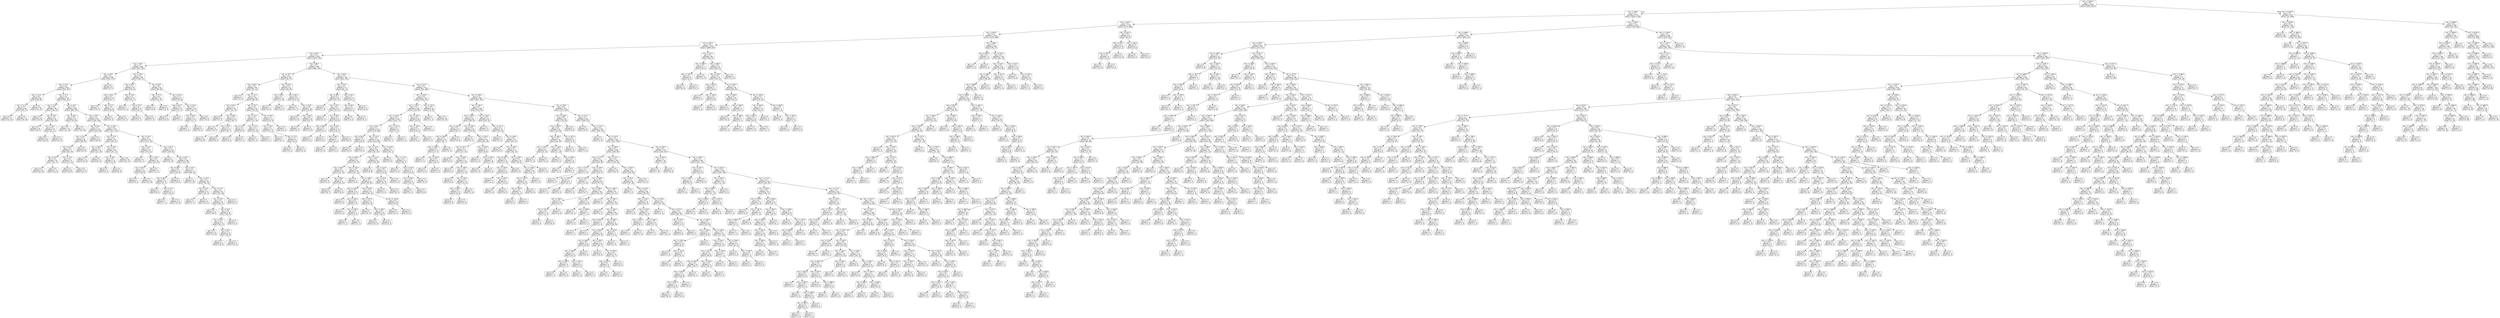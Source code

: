 digraph Tree {
node [shape=box, style="rounded", color="black", fontname=helvetica] ;
edge [fontname=helvetica] ;
0 [label="rain <= 1823.0\ngini = 0.5\nsamples = 3344\nvalue = [2596, 2613]"] ;
1 [label="rain <= 436.5\ngini = 0.5\nsamples = 2727\nvalue = [2529, 1728]"] ;
0 -> 1 [labeldistance=2.5, labelangle=45, headlabel="True"] ;
2 [label="rain <= 416.5\ngini = 0.4\nsamples = 1700\nvalue = [1774, 894]"] ;
1 -> 2 ;
3 [label="rain <= 363.0\ngini = 0.4\nsamples = 1675\nvalue = [1741, 888]"] ;
2 -> 3 ;
4 [label="rain <= 334.5\ngini = 0.4\nsamples = 1570\nvalue = [1659, 814]"] ;
3 -> 4 ;
5 [label="rain <= 65.5\ngini = 0.4\nsamples = 1501\nvalue = [1575, 792]"] ;
4 -> 5 ;
6 [label="rain <= 49.5\ngini = 0.4\nsamples = 606\nvalue = [671, 301]"] ;
5 -> 6 ;
7 [label="rain <= 48.5\ngini = 0.4\nsamples = 508\nvalue = [545, 274]"] ;
6 -> 7 ;
8 [label="rain <= 13.5\ngini = 0.4\nsamples = 502\nvalue = [542, 267]"] ;
7 -> 8 ;
9 [label="rain <= 12.5\ngini = 0.5\nsamples = 83\nvalue = [80, 56]"] ;
8 -> 9 ;
10 [label="rain <= 11.5\ngini = 0.5\nsamples = 58\nvalue = [59, 37]"] ;
9 -> 10 ;
11 [label="gini = 0.5\nsamples = 37\nvalue = [41, 24]"] ;
10 -> 11 ;
12 [label="gini = 0.5\nsamples = 21\nvalue = [18, 13]"] ;
10 -> 12 ;
13 [label="gini = 0.5\nsamples = 25\nvalue = [21, 19]"] ;
9 -> 13 ;
14 [label="rain <= 17.5\ngini = 0.4\nsamples = 419\nvalue = [462, 211]"] ;
8 -> 14 ;
15 [label="rain <= 14.5\ngini = 0.3\nsamples = 80\nvalue = [104, 24]"] ;
14 -> 15 ;
16 [label="gini = 0.4\nsamples = 20\nvalue = [23, 8]"] ;
15 -> 16 ;
17 [label="rain <= 15.5\ngini = 0.3\nsamples = 60\nvalue = [81, 16]"] ;
15 -> 17 ;
18 [label="gini = 0.2\nsamples = 25\nvalue = [30, 5]"] ;
17 -> 18 ;
19 [label="rain <= 16.5\ngini = 0.3\nsamples = 35\nvalue = [51, 11]"] ;
17 -> 19 ;
20 [label="gini = 0.3\nsamples = 20\nvalue = [29, 6]"] ;
19 -> 20 ;
21 [label="gini = 0.3\nsamples = 15\nvalue = [22, 5]"] ;
19 -> 21 ;
22 [label="rain <= 19.5\ngini = 0.5\nsamples = 339\nvalue = [358, 187]"] ;
14 -> 22 ;
23 [label="rain <= 18.5\ngini = 0.5\nsamples = 32\nvalue = [25, 34]"] ;
22 -> 23 ;
24 [label="gini = 0.5\nsamples = 15\nvalue = [11, 16]"] ;
23 -> 24 ;
25 [label="gini = 0.5\nsamples = 17\nvalue = [14, 18]"] ;
23 -> 25 ;
26 [label="rain <= 25.5\ngini = 0.4\nsamples = 307\nvalue = [333, 153]"] ;
22 -> 26 ;
27 [label="rain <= 24.5\ngini = 0.4\nsamples = 107\nvalue = [116, 38]"] ;
26 -> 27 ;
28 [label="rain <= 23.5\ngini = 0.4\nsamples = 85\nvalue = [88, 34]"] ;
27 -> 28 ;
29 [label="rain <= 21.5\ngini = 0.4\nsamples = 77\nvalue = [82, 29]"] ;
28 -> 29 ;
30 [label="rain <= 20.5\ngini = 0.4\nsamples = 40\nvalue = [41, 17]"] ;
29 -> 30 ;
31 [label="gini = 0.4\nsamples = 29\nvalue = [29, 12]"] ;
30 -> 31 ;
32 [label="gini = 0.4\nsamples = 11\nvalue = [12, 5]"] ;
30 -> 32 ;
33 [label="rain <= 22.5\ngini = 0.4\nsamples = 37\nvalue = [41, 12]"] ;
29 -> 33 ;
34 [label="gini = 0.3\nsamples = 24\nvalue = [26, 5]"] ;
33 -> 34 ;
35 [label="gini = 0.4\nsamples = 13\nvalue = [15, 7]"] ;
33 -> 35 ;
36 [label="gini = 0.5\nsamples = 8\nvalue = [6, 5]"] ;
28 -> 36 ;
37 [label="gini = 0.2\nsamples = 22\nvalue = [28, 4]"] ;
27 -> 37 ;
38 [label="rain <= 30.5\ngini = 0.5\nsamples = 200\nvalue = [217, 115]"] ;
26 -> 38 ;
39 [label="rain <= 27.5\ngini = 0.5\nsamples = 53\nvalue = [44, 37]"] ;
38 -> 39 ;
40 [label="rain <= 26.5\ngini = 0.5\nsamples = 24\nvalue = [21, 20]"] ;
39 -> 40 ;
41 [label="gini = 0.5\nsamples = 13\nvalue = [13, 9]"] ;
40 -> 41 ;
42 [label="gini = 0.5\nsamples = 11\nvalue = [8, 11]"] ;
40 -> 42 ;
43 [label="rain <= 29.5\ngini = 0.5\nsamples = 29\nvalue = [23, 17]"] ;
39 -> 43 ;
44 [label="rain <= 28.5\ngini = 0.5\nsamples = 13\nvalue = [11, 6]"] ;
43 -> 44 ;
45 [label="gini = 0.5\nsamples = 4\nvalue = [3, 2]"] ;
44 -> 45 ;
46 [label="gini = 0.4\nsamples = 9\nvalue = [8, 4]"] ;
44 -> 46 ;
47 [label="gini = 0.5\nsamples = 16\nvalue = [12, 11]"] ;
43 -> 47 ;
48 [label="rain <= 34.5\ngini = 0.4\nsamples = 147\nvalue = [173, 78]"] ;
38 -> 48 ;
49 [label="rain <= 31.5\ngini = 0.3\nsamples = 31\nvalue = [44, 11]"] ;
48 -> 49 ;
50 [label="gini = 0.2\nsamples = 8\nvalue = [11, 1]"] ;
49 -> 50 ;
51 [label="rain <= 33.5\ngini = 0.4\nsamples = 23\nvalue = [33, 10]"] ;
49 -> 51 ;
52 [label="rain <= 32.5\ngini = 0.4\nsamples = 18\nvalue = [22, 8]"] ;
51 -> 52 ;
53 [label="gini = 0.3\nsamples = 7\nvalue = [8, 2]"] ;
52 -> 53 ;
54 [label="gini = 0.4\nsamples = 11\nvalue = [14, 6]"] ;
52 -> 54 ;
55 [label="gini = 0.3\nsamples = 5\nvalue = [11, 2]"] ;
51 -> 55 ;
56 [label="rain <= 35.5\ngini = 0.4\nsamples = 116\nvalue = [129, 67]"] ;
48 -> 56 ;
57 [label="gini = 0.2\nsamples = 8\nvalue = [2, 15]"] ;
56 -> 57 ;
58 [label="rain <= 39.5\ngini = 0.4\nsamples = 108\nvalue = [127, 52]"] ;
56 -> 58 ;
59 [label="rain <= 38.5\ngini = 0.3\nsamples = 31\nvalue = [42, 9]"] ;
58 -> 59 ;
60 [label="rain <= 36.5\ngini = 0.3\nsamples = 23\nvalue = [27, 7]"] ;
59 -> 60 ;
61 [label="gini = 0.2\nsamples = 6\nvalue = [8, 1]"] ;
60 -> 61 ;
62 [label="rain <= 37.5\ngini = 0.4\nsamples = 17\nvalue = [19, 6]"] ;
60 -> 62 ;
63 [label="gini = 0.3\nsamples = 7\nvalue = [7, 2]"] ;
62 -> 63 ;
64 [label="gini = 0.4\nsamples = 10\nvalue = [12, 4]"] ;
62 -> 64 ;
65 [label="gini = 0.2\nsamples = 8\nvalue = [15, 2]"] ;
59 -> 65 ;
66 [label="rain <= 40.5\ngini = 0.4\nsamples = 77\nvalue = [85, 43]"] ;
58 -> 66 ;
67 [label="gini = 0.2\nsamples = 8\nvalue = [2, 12]"] ;
66 -> 67 ;
68 [label="rain <= 42.5\ngini = 0.4\nsamples = 69\nvalue = [83, 31]"] ;
66 -> 68 ;
69 [label="rain <= 41.5\ngini = 0.2\nsamples = 14\nvalue = [21, 3]"] ;
68 -> 69 ;
70 [label="gini = 0.2\nsamples = 5\nvalue = [7, 1]"] ;
69 -> 70 ;
71 [label="gini = 0.2\nsamples = 9\nvalue = [14, 2]"] ;
69 -> 71 ;
72 [label="rain <= 47.5\ngini = 0.4\nsamples = 55\nvalue = [62, 28]"] ;
68 -> 72 ;
73 [label="rain <= 43.5\ngini = 0.4\nsamples = 50\nvalue = [56, 27]"] ;
72 -> 73 ;
74 [label="gini = 0.4\nsamples = 12\nvalue = [18, 6]"] ;
73 -> 74 ;
75 [label="rain <= 46.5\ngini = 0.5\nsamples = 38\nvalue = [38, 21]"] ;
73 -> 75 ;
76 [label="rain <= 44.5\ngini = 0.4\nsamples = 31\nvalue = [33, 17]"] ;
75 -> 76 ;
77 [label="gini = 0.5\nsamples = 12\nvalue = [13, 8]"] ;
76 -> 77 ;
78 [label="rain <= 45.5\ngini = 0.4\nsamples = 19\nvalue = [20, 9]"] ;
76 -> 78 ;
79 [label="gini = 0.4\nsamples = 11\nvalue = [10, 5]"] ;
78 -> 79 ;
80 [label="gini = 0.4\nsamples = 8\nvalue = [10, 4]"] ;
78 -> 80 ;
81 [label="gini = 0.5\nsamples = 7\nvalue = [5, 4]"] ;
75 -> 81 ;
82 [label="gini = 0.2\nsamples = 5\nvalue = [6, 1]"] ;
72 -> 82 ;
83 [label="gini = 0.4\nsamples = 6\nvalue = [3, 7]"] ;
7 -> 83 ;
84 [label="rain <= 56.5\ngini = 0.3\nsamples = 98\nvalue = [126, 27]"] ;
6 -> 84 ;
85 [label="rain <= 52.5\ngini = 0.2\nsamples = 45\nvalue = [61, 8]"] ;
84 -> 85 ;
86 [label="rain <= 50.5\ngini = 0.3\nsamples = 23\nvalue = [29, 7]"] ;
85 -> 86 ;
87 [label="gini = 0.2\nsamples = 9\nvalue = [10, 1]"] ;
86 -> 87 ;
88 [label="rain <= 51.5\ngini = 0.4\nsamples = 14\nvalue = [19, 6]"] ;
86 -> 88 ;
89 [label="gini = 0.4\nsamples = 6\nvalue = [6, 3]"] ;
88 -> 89 ;
90 [label="gini = 0.3\nsamples = 8\nvalue = [13, 3]"] ;
88 -> 90 ;
91 [label="rain <= 54.5\ngini = 0.1\nsamples = 22\nvalue = [32, 1]"] ;
85 -> 91 ;
92 [label="gini = 0.0\nsamples = 7\nvalue = [12, 0]"] ;
91 -> 92 ;
93 [label="rain <= 55.5\ngini = 0.1\nsamples = 15\nvalue = [20, 1]"] ;
91 -> 93 ;
94 [label="gini = 0.1\nsamples = 9\nvalue = [13, 1]"] ;
93 -> 94 ;
95 [label="gini = 0.0\nsamples = 6\nvalue = [7, 0]"] ;
93 -> 95 ;
96 [label="rain <= 58.5\ngini = 0.4\nsamples = 53\nvalue = [65, 19]"] ;
84 -> 96 ;
97 [label="rain <= 57.5\ngini = 0.5\nsamples = 16\nvalue = [12, 11]"] ;
96 -> 97 ;
98 [label="gini = 0.5\nsamples = 11\nvalue = [9, 8]"] ;
97 -> 98 ;
99 [label="gini = 0.5\nsamples = 5\nvalue = [3, 3]"] ;
97 -> 99 ;
100 [label="rain <= 62.5\ngini = 0.2\nsamples = 37\nvalue = [53, 8]"] ;
96 -> 100 ;
101 [label="rain <= 61.5\ngini = 0.1\nsamples = 18\nvalue = [27, 1]"] ;
100 -> 101 ;
102 [label="gini = 0.0\nsamples = 11\nvalue = [18, 0]"] ;
101 -> 102 ;
103 [label="gini = 0.2\nsamples = 7\nvalue = [9, 1]"] ;
101 -> 103 ;
104 [label="rain <= 64.5\ngini = 0.3\nsamples = 19\nvalue = [26, 7]"] ;
100 -> 104 ;
105 [label="rain <= 63.5\ngini = 0.4\nsamples = 13\nvalue = [17, 7]"] ;
104 -> 105 ;
106 [label="gini = 0.3\nsamples = 7\nvalue = [11, 3]"] ;
105 -> 106 ;
107 [label="gini = 0.5\nsamples = 6\nvalue = [6, 4]"] ;
105 -> 107 ;
108 [label="gini = 0.0\nsamples = 6\nvalue = [9, 0]"] ;
104 -> 108 ;
109 [label="rain <= 85.5\ngini = 0.5\nsamples = 895\nvalue = [904, 491]"] ;
5 -> 109 ;
110 [label="rain <= 79.5\ngini = 0.5\nsamples = 100\nvalue = [90, 71]"] ;
109 -> 110 ;
111 [label="rain <= 66.5\ngini = 0.5\nsamples = 69\nvalue = [67, 41]"] ;
110 -> 111 ;
112 [label="gini = 0.4\nsamples = 4\nvalue = [2, 6]"] ;
111 -> 112 ;
113 [label="rain <= 71.5\ngini = 0.5\nsamples = 65\nvalue = [65, 35]"] ;
111 -> 113 ;
114 [label="rain <= 67.5\ngini = 0.4\nsamples = 26\nvalue = [32, 11]"] ;
113 -> 114 ;
115 [label="gini = 0.5\nsamples = 6\nvalue = [4, 4]"] ;
114 -> 115 ;
116 [label="rain <= 69.5\ngini = 0.3\nsamples = 20\nvalue = [28, 7]"] ;
114 -> 116 ;
117 [label="gini = 0.0\nsamples = 6\nvalue = [10, 0]"] ;
116 -> 117 ;
118 [label="rain <= 70.5\ngini = 0.4\nsamples = 14\nvalue = [18, 7]"] ;
116 -> 118 ;
119 [label="gini = 0.5\nsamples = 10\nvalue = [10, 6]"] ;
118 -> 119 ;
120 [label="gini = 0.2\nsamples = 4\nvalue = [8, 1]"] ;
118 -> 120 ;
121 [label="rain <= 75.5\ngini = 0.5\nsamples = 39\nvalue = [33, 24]"] ;
113 -> 121 ;
122 [label="rain <= 73.5\ngini = 0.5\nsamples = 17\nvalue = [11, 16]"] ;
121 -> 122 ;
123 [label="rain <= 72.5\ngini = 0.5\nsamples = 6\nvalue = [6, 5]"] ;
122 -> 123 ;
124 [label="gini = 0.5\nsamples = 4\nvalue = [5, 4]"] ;
123 -> 124 ;
125 [label="gini = 0.5\nsamples = 2\nvalue = [1, 1]"] ;
123 -> 125 ;
126 [label="rain <= 74.5\ngini = 0.4\nsamples = 11\nvalue = [5, 11]"] ;
122 -> 126 ;
127 [label="gini = 0.3\nsamples = 4\nvalue = [1, 4]"] ;
126 -> 127 ;
128 [label="gini = 0.5\nsamples = 7\nvalue = [4, 7]"] ;
126 -> 128 ;
129 [label="rain <= 78.5\ngini = 0.4\nsamples = 22\nvalue = [22, 8]"] ;
121 -> 129 ;
130 [label="rain <= 76.5\ngini = 0.3\nsamples = 15\nvalue = [17, 4]"] ;
129 -> 130 ;
131 [label="gini = 0.2\nsamples = 7\nvalue = [8, 1]"] ;
130 -> 131 ;
132 [label="rain <= 77.5\ngini = 0.4\nsamples = 8\nvalue = [9, 3]"] ;
130 -> 132 ;
133 [label="gini = 0.5\nsamples = 3\nvalue = [3, 2]"] ;
132 -> 133 ;
134 [label="gini = 0.2\nsamples = 5\nvalue = [6, 1]"] ;
132 -> 134 ;
135 [label="gini = 0.5\nsamples = 7\nvalue = [5, 4]"] ;
129 -> 135 ;
136 [label="rain <= 81.5\ngini = 0.5\nsamples = 31\nvalue = [23, 30]"] ;
110 -> 136 ;
137 [label="rain <= 80.5\ngini = 0.4\nsamples = 11\nvalue = [4, 13]"] ;
136 -> 137 ;
138 [label="gini = 0.4\nsamples = 7\nvalue = [3, 9]"] ;
137 -> 138 ;
139 [label="gini = 0.3\nsamples = 4\nvalue = [1, 4]"] ;
137 -> 139 ;
140 [label="rain <= 82.5\ngini = 0.5\nsamples = 20\nvalue = [19, 17]"] ;
136 -> 140 ;
141 [label="gini = 0.3\nsamples = 6\nvalue = [11, 2]"] ;
140 -> 141 ;
142 [label="rain <= 83.5\ngini = 0.5\nsamples = 14\nvalue = [8, 15]"] ;
140 -> 142 ;
143 [label="gini = 0.0\nsamples = 4\nvalue = [0, 8]"] ;
142 -> 143 ;
144 [label="rain <= 84.5\ngini = 0.5\nsamples = 10\nvalue = [8, 7]"] ;
142 -> 144 ;
145 [label="gini = 0.3\nsamples = 5\nvalue = [5, 1]"] ;
144 -> 145 ;
146 [label="gini = 0.4\nsamples = 5\nvalue = [3, 6]"] ;
144 -> 146 ;
147 [label="rain <= 95.5\ngini = 0.4\nsamples = 795\nvalue = [814, 420]"] ;
109 -> 147 ;
148 [label="rain <= 92.5\ngini = 0.3\nsamples = 44\nvalue = [52, 12]"] ;
147 -> 148 ;
149 [label="rain <= 86.5\ngini = 0.4\nsamples = 32\nvalue = [37, 11]"] ;
148 -> 149 ;
150 [label="gini = 0.0\nsamples = 5\nvalue = [7, 0]"] ;
149 -> 150 ;
151 [label="rain <= 87.5\ngini = 0.4\nsamples = 27\nvalue = [30, 11]"] ;
149 -> 151 ;
152 [label="gini = 0.5\nsamples = 7\nvalue = [5, 3]"] ;
151 -> 152 ;
153 [label="rain <= 89.5\ngini = 0.4\nsamples = 20\nvalue = [25, 8]"] ;
151 -> 153 ;
154 [label="rain <= 88.5\ngini = 0.2\nsamples = 7\nvalue = [9, 1]"] ;
153 -> 154 ;
155 [label="gini = 0.3\nsamples = 4\nvalue = [4, 1]"] ;
154 -> 155 ;
156 [label="gini = 0.0\nsamples = 3\nvalue = [5, 0]"] ;
154 -> 156 ;
157 [label="rain <= 91.5\ngini = 0.4\nsamples = 13\nvalue = [16, 7]"] ;
153 -> 157 ;
158 [label="rain <= 90.5\ngini = 0.4\nsamples = 7\nvalue = [8, 4]"] ;
157 -> 158 ;
159 [label="gini = 0.4\nsamples = 3\nvalue = [5, 2]"] ;
158 -> 159 ;
160 [label="gini = 0.5\nsamples = 4\nvalue = [3, 2]"] ;
158 -> 160 ;
161 [label="gini = 0.4\nsamples = 6\nvalue = [8, 3]"] ;
157 -> 161 ;
162 [label="rain <= 94.5\ngini = 0.1\nsamples = 12\nvalue = [15, 1]"] ;
148 -> 162 ;
163 [label="rain <= 93.5\ngini = 0.2\nsamples = 8\nvalue = [10, 1]"] ;
162 -> 163 ;
164 [label="gini = 0.0\nsamples = 3\nvalue = [4, 0]"] ;
163 -> 164 ;
165 [label="gini = 0.2\nsamples = 5\nvalue = [6, 1]"] ;
163 -> 165 ;
166 [label="gini = 0.0\nsamples = 4\nvalue = [5, 0]"] ;
162 -> 166 ;
167 [label="rain <= 127.5\ngini = 0.5\nsamples = 751\nvalue = [762, 408]"] ;
147 -> 167 ;
168 [label="rain <= 125.5\ngini = 0.5\nsamples = 170\nvalue = [155, 107]"] ;
167 -> 168 ;
169 [label="rain <= 122.5\ngini = 0.5\nsamples = 148\nvalue = [146, 82]"] ;
168 -> 169 ;
170 [label="rain <= 120.5\ngini = 0.5\nsamples = 130\nvalue = [123, 77]"] ;
169 -> 170 ;
171 [label="rain <= 97.5\ngini = 0.5\nsamples = 124\nvalue = [122, 68]"] ;
170 -> 171 ;
172 [label="rain <= 96.5\ngini = 0.5\nsamples = 11\nvalue = [6, 9]"] ;
171 -> 172 ;
173 [label="gini = 0.5\nsamples = 8\nvalue = [6, 4]"] ;
172 -> 173 ;
174 [label="gini = 0.0\nsamples = 3\nvalue = [0, 5]"] ;
172 -> 174 ;
175 [label="rain <= 115.5\ngini = 0.4\nsamples = 113\nvalue = [116, 59]"] ;
171 -> 175 ;
176 [label="rain <= 111.5\ngini = 0.5\nsamples = 92\nvalue = [91, 52]"] ;
175 -> 176 ;
177 [label="rain <= 100.5\ngini = 0.4\nsamples = 67\nvalue = [73, 34]"] ;
176 -> 177 ;
178 [label="rain <= 98.5\ngini = 0.5\nsamples = 23\nvalue = [22, 14]"] ;
177 -> 178 ;
179 [label="gini = 0.4\nsamples = 6\nvalue = [6, 2]"] ;
178 -> 179 ;
180 [label="rain <= 99.5\ngini = 0.5\nsamples = 17\nvalue = [16, 12]"] ;
178 -> 180 ;
181 [label="gini = 0.5\nsamples = 8\nvalue = [8, 7]"] ;
180 -> 181 ;
182 [label="gini = 0.5\nsamples = 9\nvalue = [8, 5]"] ;
180 -> 182 ;
183 [label="rain <= 102.5\ngini = 0.4\nsamples = 44\nvalue = [51, 20]"] ;
177 -> 183 ;
184 [label="gini = 0.0\nsamples = 3\nvalue = [6, 0]"] ;
183 -> 184 ;
185 [label="rain <= 106.5\ngini = 0.4\nsamples = 41\nvalue = [45, 20]"] ;
183 -> 185 ;
186 [label="rain <= 103.5\ngini = 0.5\nsamples = 10\nvalue = [10, 7]"] ;
185 -> 186 ;
187 [label="gini = 0.5\nsamples = 2\nvalue = [3, 3]"] ;
186 -> 187 ;
188 [label="rain <= 104.5\ngini = 0.5\nsamples = 8\nvalue = [7, 4]"] ;
186 -> 188 ;
189 [label="gini = 0.4\nsamples = 4\nvalue = [5, 2]"] ;
188 -> 189 ;
190 [label="rain <= 105.5\ngini = 0.5\nsamples = 4\nvalue = [2, 2]"] ;
188 -> 190 ;
191 [label="gini = 0.5\nsamples = 2\nvalue = [1, 1]"] ;
190 -> 191 ;
192 [label="gini = 0.5\nsamples = 2\nvalue = [1, 1]"] ;
190 -> 192 ;
193 [label="rain <= 109.5\ngini = 0.4\nsamples = 31\nvalue = [35, 13]"] ;
185 -> 193 ;
194 [label="rain <= 107.5\ngini = 0.4\nsamples = 21\nvalue = [27, 8]"] ;
193 -> 194 ;
195 [label="gini = 0.4\nsamples = 7\nvalue = [8, 3]"] ;
194 -> 195 ;
196 [label="rain <= 108.5\ngini = 0.3\nsamples = 14\nvalue = [19, 5]"] ;
194 -> 196 ;
197 [label="gini = 0.3\nsamples = 8\nvalue = [13, 3]"] ;
196 -> 197 ;
198 [label="gini = 0.4\nsamples = 6\nvalue = [6, 2]"] ;
196 -> 198 ;
199 [label="rain <= 110.5\ngini = 0.5\nsamples = 10\nvalue = [8, 5]"] ;
193 -> 199 ;
200 [label="gini = 0.5\nsamples = 5\nvalue = [3, 3]"] ;
199 -> 200 ;
201 [label="gini = 0.4\nsamples = 5\nvalue = [5, 2]"] ;
199 -> 201 ;
202 [label="rain <= 112.5\ngini = 0.5\nsamples = 25\nvalue = [18, 18]"] ;
176 -> 202 ;
203 [label="gini = 0.5\nsamples = 12\nvalue = [5, 9]"] ;
202 -> 203 ;
204 [label="rain <= 114.5\ngini = 0.5\nsamples = 13\nvalue = [13, 9]"] ;
202 -> 204 ;
205 [label="rain <= 113.5\ngini = 0.4\nsamples = 10\nvalue = [10, 5]"] ;
204 -> 205 ;
206 [label="gini = 0.5\nsamples = 4\nvalue = [2, 2]"] ;
205 -> 206 ;
207 [label="gini = 0.4\nsamples = 6\nvalue = [8, 3]"] ;
205 -> 207 ;
208 [label="gini = 0.5\nsamples = 3\nvalue = [3, 4]"] ;
204 -> 208 ;
209 [label="rain <= 116.5\ngini = 0.3\nsamples = 21\nvalue = [25, 7]"] ;
175 -> 209 ;
210 [label="gini = 0.0\nsamples = 4\nvalue = [5, 0]"] ;
209 -> 210 ;
211 [label="rain <= 117.5\ngini = 0.4\nsamples = 17\nvalue = [20, 7]"] ;
209 -> 211 ;
212 [label="gini = 0.5\nsamples = 5\nvalue = [4, 3]"] ;
211 -> 212 ;
213 [label="rain <= 119.5\ngini = 0.3\nsamples = 12\nvalue = [16, 4]"] ;
211 -> 213 ;
214 [label="rain <= 118.5\ngini = 0.2\nsamples = 8\nvalue = [10, 1]"] ;
213 -> 214 ;
215 [label="gini = 0.3\nsamples = 4\nvalue = [4, 1]"] ;
214 -> 215 ;
216 [label="gini = 0.0\nsamples = 4\nvalue = [6, 0]"] ;
214 -> 216 ;
217 [label="gini = 0.4\nsamples = 4\nvalue = [6, 3]"] ;
213 -> 217 ;
218 [label="rain <= 121.5\ngini = 0.2\nsamples = 6\nvalue = [1, 9]"] ;
170 -> 218 ;
219 [label="gini = 0.0\nsamples = 4\nvalue = [0, 7]"] ;
218 -> 219 ;
220 [label="gini = 0.4\nsamples = 2\nvalue = [1, 2]"] ;
218 -> 220 ;
221 [label="rain <= 124.5\ngini = 0.3\nsamples = 18\nvalue = [23, 5]"] ;
169 -> 221 ;
222 [label="rain <= 123.5\ngini = 0.3\nsamples = 11\nvalue = [13, 3]"] ;
221 -> 222 ;
223 [label="gini = 0.3\nsamples = 7\nvalue = [9, 2]"] ;
222 -> 223 ;
224 [label="gini = 0.3\nsamples = 4\nvalue = [4, 1]"] ;
222 -> 224 ;
225 [label="gini = 0.3\nsamples = 7\nvalue = [10, 2]"] ;
221 -> 225 ;
226 [label="rain <= 126.5\ngini = 0.4\nsamples = 22\nvalue = [9, 25]"] ;
168 -> 226 ;
227 [label="gini = 0.4\nsamples = 2\nvalue = [1, 2]"] ;
226 -> 227 ;
228 [label="gini = 0.4\nsamples = 20\nvalue = [8, 23]"] ;
226 -> 228 ;
229 [label="rain <= 160.5\ngini = 0.4\nsamples = 581\nvalue = [607, 301]"] ;
167 -> 229 ;
230 [label="rain <= 145.5\ngini = 0.4\nsamples = 108\nvalue = [134, 46]"] ;
229 -> 230 ;
231 [label="rain <= 135.5\ngini = 0.4\nsamples = 63\nvalue = [69, 31]"] ;
230 -> 231 ;
232 [label="rain <= 131.5\ngini = 0.3\nsamples = 27\nvalue = [34, 7]"] ;
231 -> 232 ;
233 [label="rain <= 130.5\ngini = 0.4\nsamples = 16\nvalue = [19, 7]"] ;
232 -> 233 ;
234 [label="rain <= 128.5\ngini = 0.3\nsamples = 13\nvalue = [17, 4]"] ;
233 -> 234 ;
235 [label="gini = 0.3\nsamples = 5\nvalue = [7, 2]"] ;
234 -> 235 ;
236 [label="rain <= 129.5\ngini = 0.3\nsamples = 8\nvalue = [10, 2]"] ;
234 -> 236 ;
237 [label="gini = 0.0\nsamples = 2\nvalue = [3, 0]"] ;
236 -> 237 ;
238 [label="gini = 0.3\nsamples = 6\nvalue = [7, 2]"] ;
236 -> 238 ;
239 [label="gini = 0.5\nsamples = 3\nvalue = [2, 3]"] ;
233 -> 239 ;
240 [label="gini = 0.0\nsamples = 11\nvalue = [15, 0]"] ;
232 -> 240 ;
241 [label="rain <= 136.5\ngini = 0.5\nsamples = 36\nvalue = [35, 24]"] ;
231 -> 241 ;
242 [label="gini = 0.0\nsamples = 3\nvalue = [0, 5]"] ;
241 -> 242 ;
243 [label="rain <= 142.5\ngini = 0.5\nsamples = 33\nvalue = [35, 19]"] ;
241 -> 243 ;
244 [label="rain <= 137.5\ngini = 0.4\nsamples = 22\nvalue = [27, 10]"] ;
243 -> 244 ;
245 [label="gini = 0.0\nsamples = 3\nvalue = [5, 0]"] ;
244 -> 245 ;
246 [label="rain <= 138.5\ngini = 0.4\nsamples = 19\nvalue = [22, 10]"] ;
244 -> 246 ;
247 [label="gini = 0.5\nsamples = 5\nvalue = [5, 4]"] ;
246 -> 247 ;
248 [label="rain <= 139.5\ngini = 0.4\nsamples = 14\nvalue = [17, 6]"] ;
246 -> 248 ;
249 [label="gini = 0.0\nsamples = 3\nvalue = [6, 0]"] ;
248 -> 249 ;
250 [label="rain <= 141.5\ngini = 0.5\nsamples = 11\nvalue = [11, 6]"] ;
248 -> 250 ;
251 [label="rain <= 140.5\ngini = 0.5\nsamples = 10\nvalue = [10, 6]"] ;
250 -> 251 ;
252 [label="gini = 0.5\nsamples = 5\nvalue = [5, 3]"] ;
251 -> 252 ;
253 [label="gini = 0.5\nsamples = 5\nvalue = [5, 3]"] ;
251 -> 253 ;
254 [label="gini = 0.0\nsamples = 1\nvalue = [1, 0]"] ;
250 -> 254 ;
255 [label="rain <= 143.5\ngini = 0.5\nsamples = 11\nvalue = [8, 9]"] ;
243 -> 255 ;
256 [label="gini = 0.3\nsamples = 3\nvalue = [1, 4]"] ;
255 -> 256 ;
257 [label="rain <= 144.5\ngini = 0.5\nsamples = 8\nvalue = [7, 5]"] ;
255 -> 257 ;
258 [label="gini = 0.5\nsamples = 4\nvalue = [4, 3]"] ;
257 -> 258 ;
259 [label="gini = 0.5\nsamples = 4\nvalue = [3, 2]"] ;
257 -> 259 ;
260 [label="rain <= 146.5\ngini = 0.3\nsamples = 45\nvalue = [65, 15]"] ;
230 -> 260 ;
261 [label="gini = 0.0\nsamples = 5\nvalue = [9, 0]"] ;
260 -> 261 ;
262 [label="rain <= 147.5\ngini = 0.3\nsamples = 40\nvalue = [56, 15]"] ;
260 -> 262 ;
263 [label="gini = 0.4\nsamples = 3\nvalue = [1, 2]"] ;
262 -> 263 ;
264 [label="rain <= 149.5\ngini = 0.3\nsamples = 37\nvalue = [55, 13]"] ;
262 -> 264 ;
265 [label="gini = 0.0\nsamples = 6\nvalue = [10, 0]"] ;
264 -> 265 ;
266 [label="rain <= 153.5\ngini = 0.3\nsamples = 31\nvalue = [45, 13]"] ;
264 -> 266 ;
267 [label="rain <= 152.5\ngini = 0.5\nsamples = 12\nvalue = [17, 9]"] ;
266 -> 267 ;
268 [label="rain <= 150.5\ngini = 0.3\nsamples = 8\nvalue = [14, 4]"] ;
267 -> 268 ;
269 [label="gini = 0.4\nsamples = 2\nvalue = [1, 2]"] ;
268 -> 269 ;
270 [label="rain <= 151.5\ngini = 0.2\nsamples = 6\nvalue = [13, 2]"] ;
268 -> 270 ;
271 [label="gini = 0.0\nsamples = 1\nvalue = [4, 0]"] ;
270 -> 271 ;
272 [label="gini = 0.3\nsamples = 5\nvalue = [9, 2]"] ;
270 -> 272 ;
273 [label="gini = 0.5\nsamples = 4\nvalue = [3, 5]"] ;
267 -> 273 ;
274 [label="rain <= 159.5\ngini = 0.2\nsamples = 19\nvalue = [28, 4]"] ;
266 -> 274 ;
275 [label="rain <= 158.0\ngini = 0.3\nsamples = 16\nvalue = [21, 4]"] ;
274 -> 275 ;
276 [label="rain <= 155.5\ngini = 0.2\nsamples = 14\nvalue = [20, 2]"] ;
275 -> 276 ;
277 [label="rain <= 154.5\ngini = 0.3\nsamples = 9\nvalue = [11, 2]"] ;
276 -> 277 ;
278 [label="gini = 0.2\nsamples = 6\nvalue = [8, 1]"] ;
277 -> 278 ;
279 [label="gini = 0.4\nsamples = 3\nvalue = [3, 1]"] ;
277 -> 279 ;
280 [label="gini = 0.0\nsamples = 5\nvalue = [9, 0]"] ;
276 -> 280 ;
281 [label="gini = 0.4\nsamples = 2\nvalue = [1, 2]"] ;
275 -> 281 ;
282 [label="gini = 0.0\nsamples = 3\nvalue = [7, 0]"] ;
274 -> 282 ;
283 [label="rain <= 169.5\ngini = 0.5\nsamples = 473\nvalue = [473, 255]"] ;
229 -> 283 ;
284 [label="rain <= 168.5\ngini = 0.5\nsamples = 28\nvalue = [15, 28]"] ;
283 -> 284 ;
285 [label="rain <= 166.5\ngini = 0.5\nsamples = 25\nvalue = [15, 23]"] ;
284 -> 285 ;
286 [label="rain <= 162.5\ngini = 0.4\nsamples = 19\nvalue = [10, 20]"] ;
285 -> 286 ;
287 [label="rain <= 161.5\ngini = 0.4\nsamples = 8\nvalue = [3, 10]"] ;
286 -> 287 ;
288 [label="gini = 0.3\nsamples = 3\nvalue = [1, 4]"] ;
287 -> 288 ;
289 [label="gini = 0.4\nsamples = 5\nvalue = [2, 6]"] ;
287 -> 289 ;
290 [label="rain <= 164.0\ngini = 0.5\nsamples = 11\nvalue = [7, 10]"] ;
286 -> 290 ;
291 [label="gini = 0.4\nsamples = 3\nvalue = [3, 1]"] ;
290 -> 291 ;
292 [label="rain <= 165.5\ngini = 0.4\nsamples = 8\nvalue = [4, 9]"] ;
290 -> 292 ;
293 [label="gini = 0.4\nsamples = 2\nvalue = [1, 2]"] ;
292 -> 293 ;
294 [label="gini = 0.4\nsamples = 6\nvalue = [3, 7]"] ;
292 -> 294 ;
295 [label="rain <= 167.5\ngini = 0.5\nsamples = 6\nvalue = [5, 3]"] ;
285 -> 295 ;
296 [label="gini = 0.0\nsamples = 3\nvalue = [4, 0]"] ;
295 -> 296 ;
297 [label="gini = 0.4\nsamples = 3\nvalue = [1, 3]"] ;
295 -> 297 ;
298 [label="gini = 0.0\nsamples = 3\nvalue = [0, 5]"] ;
284 -> 298 ;
299 [label="rain <= 171.5\ngini = 0.4\nsamples = 445\nvalue = [458, 227]"] ;
283 -> 299 ;
300 [label="gini = 0.0\nsamples = 6\nvalue = [9, 0]"] ;
299 -> 300 ;
301 [label="rain <= 172.5\ngini = 0.4\nsamples = 439\nvalue = [449, 227]"] ;
299 -> 301 ;
302 [label="gini = 0.3\nsamples = 9\nvalue = [2, 9]"] ;
301 -> 302 ;
303 [label="rain <= 243.5\ngini = 0.4\nsamples = 430\nvalue = [447, 218]"] ;
301 -> 303 ;
304 [label="rain <= 209.0\ngini = 0.4\nsamples = 203\nvalue = [218, 85]"] ;
303 -> 304 ;
305 [label="rain <= 177.5\ngini = 0.5\nsamples = 98\nvalue = [93, 49]"] ;
304 -> 305 ;
306 [label="rain <= 173.5\ngini = 0.2\nsamples = 11\nvalue = [17, 2]"] ;
305 -> 306 ;
307 [label="gini = 0.3\nsamples = 3\nvalue = [5, 1]"] ;
306 -> 307 ;
308 [label="rain <= 176.5\ngini = 0.1\nsamples = 8\nvalue = [12, 1]"] ;
306 -> 308 ;
309 [label="gini = 0.0\nsamples = 4\nvalue = [7, 0]"] ;
308 -> 309 ;
310 [label="gini = 0.3\nsamples = 4\nvalue = [5, 1]"] ;
308 -> 310 ;
311 [label="rain <= 179.5\ngini = 0.5\nsamples = 87\nvalue = [76, 47]"] ;
305 -> 311 ;
312 [label="rain <= 178.5\ngini = 0.3\nsamples = 7\nvalue = [2, 10]"] ;
311 -> 312 ;
313 [label="gini = 0.5\nsamples = 3\nvalue = [2, 3]"] ;
312 -> 313 ;
314 [label="gini = 0.0\nsamples = 4\nvalue = [0, 7]"] ;
312 -> 314 ;
315 [label="rain <= 189.5\ngini = 0.4\nsamples = 80\nvalue = [74, 37]"] ;
311 -> 315 ;
316 [label="rain <= 184.5\ngini = 0.4\nsamples = 29\nvalue = [33, 10]"] ;
315 -> 316 ;
317 [label="rain <= 183.5\ngini = 0.4\nsamples = 15\nvalue = [14, 7]"] ;
316 -> 317 ;
318 [label="rain <= 182.5\ngini = 0.3\nsamples = 12\nvalue = [11, 3]"] ;
317 -> 318 ;
319 [label="gini = 0.0\nsamples = 3\nvalue = [3, 0]"] ;
318 -> 319 ;
320 [label="gini = 0.4\nsamples = 9\nvalue = [8, 3]"] ;
318 -> 320 ;
321 [label="gini = 0.5\nsamples = 3\nvalue = [3, 4]"] ;
317 -> 321 ;
322 [label="rain <= 187.5\ngini = 0.2\nsamples = 14\nvalue = [19, 3]"] ;
316 -> 322 ;
323 [label="gini = 0.0\nsamples = 7\nvalue = [12, 0]"] ;
322 -> 323 ;
324 [label="rain <= 188.5\ngini = 0.4\nsamples = 7\nvalue = [7, 3]"] ;
322 -> 324 ;
325 [label="gini = 0.4\nsamples = 4\nvalue = [4, 2]"] ;
324 -> 325 ;
326 [label="gini = 0.4\nsamples = 3\nvalue = [3, 1]"] ;
324 -> 326 ;
327 [label="rain <= 190.5\ngini = 0.5\nsamples = 51\nvalue = [41, 27]"] ;
315 -> 327 ;
328 [label="gini = 0.0\nsamples = 2\nvalue = [0, 4]"] ;
327 -> 328 ;
329 [label="rain <= 192.5\ngini = 0.5\nsamples = 49\nvalue = [41, 23]"] ;
327 -> 329 ;
330 [label="gini = 0.0\nsamples = 4\nvalue = [4, 0]"] ;
329 -> 330 ;
331 [label="rain <= 194.5\ngini = 0.5\nsamples = 45\nvalue = [37, 23]"] ;
329 -> 331 ;
332 [label="rain <= 193.5\ngini = 0.4\nsamples = 4\nvalue = [1, 3]"] ;
331 -> 332 ;
333 [label="gini = 0.5\nsamples = 2\nvalue = [1, 1]"] ;
332 -> 333 ;
334 [label="gini = 0.0\nsamples = 2\nvalue = [0, 2]"] ;
332 -> 334 ;
335 [label="rain <= 206.5\ngini = 0.5\nsamples = 41\nvalue = [36, 20]"] ;
331 -> 335 ;
336 [label="rain <= 200.5\ngini = 0.4\nsamples = 34\nvalue = [32, 15]"] ;
335 -> 336 ;
337 [label="rain <= 198.5\ngini = 0.5\nsamples = 16\nvalue = [10, 8]"] ;
336 -> 337 ;
338 [label="rain <= 196.5\ngini = 0.4\nsamples = 12\nvalue = [10, 4]"] ;
337 -> 338 ;
339 [label="rain <= 195.5\ngini = 0.3\nsamples = 6\nvalue = [5, 1]"] ;
338 -> 339 ;
340 [label="gini = 0.5\nsamples = 2\nvalue = [1, 1]"] ;
339 -> 340 ;
341 [label="gini = 0.0\nsamples = 4\nvalue = [4, 0]"] ;
339 -> 341 ;
342 [label="rain <= 197.5\ngini = 0.5\nsamples = 6\nvalue = [5, 3]"] ;
338 -> 342 ;
343 [label="gini = 0.4\nsamples = 3\nvalue = [1, 2]"] ;
342 -> 343 ;
344 [label="gini = 0.3\nsamples = 3\nvalue = [4, 1]"] ;
342 -> 344 ;
345 [label="gini = 0.0\nsamples = 4\nvalue = [0, 4]"] ;
337 -> 345 ;
346 [label="rain <= 203.5\ngini = 0.4\nsamples = 18\nvalue = [22, 7]"] ;
336 -> 346 ;
347 [label="gini = 0.0\nsamples = 6\nvalue = [10, 0]"] ;
346 -> 347 ;
348 [label="rain <= 205.5\ngini = 0.5\nsamples = 12\nvalue = [12, 7]"] ;
346 -> 348 ;
349 [label="rain <= 204.5\ngini = 0.4\nsamples = 6\nvalue = [4, 2]"] ;
348 -> 349 ;
350 [label="gini = 0.4\nsamples = 3\nvalue = [2, 1]"] ;
349 -> 350 ;
351 [label="gini = 0.4\nsamples = 3\nvalue = [2, 1]"] ;
349 -> 351 ;
352 [label="gini = 0.5\nsamples = 6\nvalue = [8, 5]"] ;
348 -> 352 ;
353 [label="rain <= 207.5\ngini = 0.5\nsamples = 7\nvalue = [4, 5]"] ;
335 -> 353 ;
354 [label="gini = 0.5\nsamples = 4\nvalue = [2, 3]"] ;
353 -> 354 ;
355 [label="gini = 0.5\nsamples = 3\nvalue = [2, 2]"] ;
353 -> 355 ;
356 [label="rain <= 211.5\ngini = 0.3\nsamples = 105\nvalue = [125, 36]"] ;
304 -> 356 ;
357 [label="gini = 0.0\nsamples = 10\nvalue = [16, 0]"] ;
356 -> 357 ;
358 [label="rain <= 240.5\ngini = 0.4\nsamples = 95\nvalue = [109, 36]"] ;
356 -> 358 ;
359 [label="rain <= 212.5\ngini = 0.4\nsamples = 90\nvalue = [97, 36]"] ;
358 -> 359 ;
360 [label="gini = 0.5\nsamples = 4\nvalue = [2, 2]"] ;
359 -> 360 ;
361 [label="rain <= 218.0\ngini = 0.4\nsamples = 86\nvalue = [95, 34]"] ;
359 -> 361 ;
362 [label="rain <= 213.5\ngini = 0.3\nsamples = 19\nvalue = [25, 5]"] ;
361 -> 362 ;
363 [label="gini = 0.0\nsamples = 2\nvalue = [2, 0]"] ;
362 -> 363 ;
364 [label="rain <= 215.5\ngini = 0.3\nsamples = 17\nvalue = [23, 5]"] ;
362 -> 364 ;
365 [label="rain <= 214.5\ngini = 0.2\nsamples = 5\nvalue = [6, 1]"] ;
364 -> 365 ;
366 [label="gini = 0.3\nsamples = 4\nvalue = [5, 1]"] ;
365 -> 366 ;
367 [label="gini = 0.0\nsamples = 1\nvalue = [1, 0]"] ;
365 -> 367 ;
368 [label="rain <= 216.5\ngini = 0.3\nsamples = 12\nvalue = [17, 4]"] ;
364 -> 368 ;
369 [label="gini = 0.3\nsamples = 5\nvalue = [7, 2]"] ;
368 -> 369 ;
370 [label="gini = 0.3\nsamples = 7\nvalue = [10, 2]"] ;
368 -> 370 ;
371 [label="rain <= 219.5\ngini = 0.4\nsamples = 67\nvalue = [70, 29]"] ;
361 -> 371 ;
372 [label="gini = 0.3\nsamples = 4\nvalue = [1, 4]"] ;
371 -> 372 ;
373 [label="rain <= 222.0\ngini = 0.4\nsamples = 63\nvalue = [69, 25]"] ;
371 -> 373 ;
374 [label="rain <= 220.5\ngini = 0.1\nsamples = 10\nvalue = [14, 1]"] ;
373 -> 374 ;
375 [label="gini = 0.0\nsamples = 5\nvalue = [9, 0]"] ;
374 -> 375 ;
376 [label="gini = 0.3\nsamples = 5\nvalue = [5, 1]"] ;
374 -> 376 ;
377 [label="rain <= 226.5\ngini = 0.4\nsamples = 53\nvalue = [55, 24]"] ;
373 -> 377 ;
378 [label="rain <= 225.5\ngini = 0.5\nsamples = 11\nvalue = [8, 8]"] ;
377 -> 378 ;
379 [label="rain <= 223.5\ngini = 0.5\nsamples = 10\nvalue = [8, 6]"] ;
378 -> 379 ;
380 [label="gini = 0.5\nsamples = 3\nvalue = [2, 3]"] ;
379 -> 380 ;
381 [label="rain <= 224.5\ngini = 0.4\nsamples = 7\nvalue = [6, 3]"] ;
379 -> 381 ;
382 [label="gini = 0.0\nsamples = 1\nvalue = [2, 0]"] ;
381 -> 382 ;
383 [label="gini = 0.5\nsamples = 6\nvalue = [4, 3]"] ;
381 -> 383 ;
384 [label="gini = 0.0\nsamples = 1\nvalue = [0, 2]"] ;
378 -> 384 ;
385 [label="rain <= 236.0\ngini = 0.4\nsamples = 42\nvalue = [47, 16]"] ;
377 -> 385 ;
386 [label="rain <= 233.5\ngini = 0.4\nsamples = 31\nvalue = [35, 13]"] ;
385 -> 386 ;
387 [label="rain <= 231.5\ngini = 0.4\nsamples = 24\nvalue = [28, 9]"] ;
386 -> 387 ;
388 [label="rain <= 230.5\ngini = 0.4\nsamples = 19\nvalue = [18, 7]"] ;
387 -> 388 ;
389 [label="rain <= 229.5\ngini = 0.4\nsamples = 18\nvalue = [18, 6]"] ;
388 -> 389 ;
390 [label="rain <= 228.0\ngini = 0.4\nsamples = 14\nvalue = [13, 5]"] ;
389 -> 390 ;
391 [label="gini = 0.3\nsamples = 9\nvalue = [8, 2]"] ;
390 -> 391 ;
392 [label="gini = 0.5\nsamples = 5\nvalue = [5, 3]"] ;
390 -> 392 ;
393 [label="gini = 0.3\nsamples = 4\nvalue = [5, 1]"] ;
389 -> 393 ;
394 [label="gini = 0.0\nsamples = 1\nvalue = [0, 1]"] ;
388 -> 394 ;
395 [label="rain <= 232.5\ngini = 0.3\nsamples = 5\nvalue = [10, 2]"] ;
387 -> 395 ;
396 [label="gini = 0.0\nsamples = 1\nvalue = [3, 0]"] ;
395 -> 396 ;
397 [label="gini = 0.3\nsamples = 4\nvalue = [7, 2]"] ;
395 -> 397 ;
398 [label="rain <= 234.5\ngini = 0.5\nsamples = 7\nvalue = [7, 4]"] ;
386 -> 398 ;
399 [label="gini = 0.5\nsamples = 4\nvalue = [2, 2]"] ;
398 -> 399 ;
400 [label="gini = 0.4\nsamples = 3\nvalue = [5, 2]"] ;
398 -> 400 ;
401 [label="rain <= 238.5\ngini = 0.3\nsamples = 11\nvalue = [12, 3]"] ;
385 -> 401 ;
402 [label="gini = 0.0\nsamples = 4\nvalue = [5, 0]"] ;
401 -> 402 ;
403 [label="rain <= 239.5\ngini = 0.4\nsamples = 7\nvalue = [7, 3]"] ;
401 -> 403 ;
404 [label="gini = 0.4\nsamples = 3\nvalue = [3, 1]"] ;
403 -> 404 ;
405 [label="gini = 0.4\nsamples = 4\nvalue = [4, 2]"] ;
403 -> 405 ;
406 [label="gini = 0.0\nsamples = 5\nvalue = [12, 0]"] ;
358 -> 406 ;
407 [label="rain <= 245.5\ngini = 0.5\nsamples = 227\nvalue = [229, 133]"] ;
303 -> 407 ;
408 [label="rain <= 244.5\ngini = 0.4\nsamples = 19\nvalue = [7, 22]"] ;
407 -> 408 ;
409 [label="gini = 0.5\nsamples = 14\nvalue = [7, 13]"] ;
408 -> 409 ;
410 [label="gini = 0.0\nsamples = 5\nvalue = [0, 9]"] ;
408 -> 410 ;
411 [label="rain <= 248.5\ngini = 0.4\nsamples = 208\nvalue = [222, 111]"] ;
407 -> 411 ;
412 [label="rain <= 247.5\ngini = 0.2\nsamples = 12\nvalue = [19, 2]"] ;
411 -> 412 ;
413 [label="rain <= 246.5\ngini = 0.3\nsamples = 6\nvalue = [9, 2]"] ;
412 -> 413 ;
414 [label="gini = 0.0\nsamples = 1\nvalue = [2, 0]"] ;
413 -> 414 ;
415 [label="gini = 0.3\nsamples = 5\nvalue = [7, 2]"] ;
413 -> 415 ;
416 [label="gini = 0.0\nsamples = 6\nvalue = [10, 0]"] ;
412 -> 416 ;
417 [label="rain <= 254.5\ngini = 0.5\nsamples = 196\nvalue = [203, 109]"] ;
411 -> 417 ;
418 [label="rain <= 252.5\ngini = 0.5\nsamples = 18\nvalue = [11, 16]"] ;
417 -> 418 ;
419 [label="rain <= 250.5\ngini = 0.5\nsamples = 15\nvalue = [11, 13]"] ;
418 -> 419 ;
420 [label="rain <= 249.5\ngini = 0.5\nsamples = 10\nvalue = [8, 7]"] ;
419 -> 420 ;
421 [label="gini = 0.5\nsamples = 8\nvalue = [5, 7]"] ;
420 -> 421 ;
422 [label="gini = 0.0\nsamples = 2\nvalue = [3, 0]"] ;
420 -> 422 ;
423 [label="rain <= 251.5\ngini = 0.4\nsamples = 5\nvalue = [3, 6]"] ;
419 -> 423 ;
424 [label="gini = 0.3\nsamples = 3\nvalue = [1, 5]"] ;
423 -> 424 ;
425 [label="gini = 0.4\nsamples = 2\nvalue = [2, 1]"] ;
423 -> 425 ;
426 [label="gini = 0.0\nsamples = 3\nvalue = [0, 3]"] ;
418 -> 426 ;
427 [label="rain <= 271.5\ngini = 0.4\nsamples = 178\nvalue = [192, 93]"] ;
417 -> 427 ;
428 [label="rain <= 259.0\ngini = 0.3\nsamples = 44\nvalue = [55, 11]"] ;
427 -> 428 ;
429 [label="rain <= 255.5\ngini = 0.4\nsamples = 11\nvalue = [11, 4]"] ;
428 -> 429 ;
430 [label="gini = 0.0\nsamples = 3\nvalue = [4, 0]"] ;
429 -> 430 ;
431 [label="rain <= 257.5\ngini = 0.5\nsamples = 8\nvalue = [7, 4]"] ;
429 -> 431 ;
432 [label="rain <= 256.5\ngini = 0.4\nsamples = 3\nvalue = [3, 1]"] ;
431 -> 432 ;
433 [label="gini = 0.5\nsamples = 2\nvalue = [1, 1]"] ;
432 -> 433 ;
434 [label="gini = 0.0\nsamples = 1\nvalue = [2, 0]"] ;
432 -> 434 ;
435 [label="gini = 0.5\nsamples = 5\nvalue = [4, 3]"] ;
431 -> 435 ;
436 [label="rain <= 265.5\ngini = 0.2\nsamples = 33\nvalue = [44, 7]"] ;
428 -> 436 ;
437 [label="rain <= 264.5\ngini = 0.3\nsamples = 17\nvalue = [24, 5]"] ;
436 -> 437 ;
438 [label="rain <= 263.0\ngini = 0.2\nsamples = 16\nvalue = [24, 4]"] ;
437 -> 438 ;
439 [label="rain <= 261.5\ngini = 0.3\nsamples = 13\nvalue = [20, 4]"] ;
438 -> 439 ;
440 [label="rain <= 260.5\ngini = 0.2\nsamples = 9\nvalue = [16, 2]"] ;
439 -> 440 ;
441 [label="gini = 0.3\nsamples = 5\nvalue = [9, 2]"] ;
440 -> 441 ;
442 [label="gini = 0.0\nsamples = 4\nvalue = [7, 0]"] ;
440 -> 442 ;
443 [label="gini = 0.4\nsamples = 4\nvalue = [4, 2]"] ;
439 -> 443 ;
444 [label="gini = 0.0\nsamples = 3\nvalue = [4, 0]"] ;
438 -> 444 ;
445 [label="gini = 0.0\nsamples = 1\nvalue = [0, 1]"] ;
437 -> 445 ;
446 [label="rain <= 268.5\ngini = 0.2\nsamples = 16\nvalue = [20, 2]"] ;
436 -> 446 ;
447 [label="gini = 0.0\nsamples = 6\nvalue = [9, 0]"] ;
446 -> 447 ;
448 [label="rain <= 270.5\ngini = 0.3\nsamples = 10\nvalue = [11, 2]"] ;
446 -> 448 ;
449 [label="rain <= 269.5\ngini = 0.3\nsamples = 8\nvalue = [8, 2]"] ;
448 -> 449 ;
450 [label="gini = 0.3\nsamples = 4\nvalue = [4, 1]"] ;
449 -> 450 ;
451 [label="gini = 0.3\nsamples = 4\nvalue = [4, 1]"] ;
449 -> 451 ;
452 [label="gini = 0.0\nsamples = 2\nvalue = [3, 0]"] ;
448 -> 452 ;
453 [label="rain <= 277.5\ngini = 0.5\nsamples = 134\nvalue = [137, 82]"] ;
427 -> 453 ;
454 [label="rain <= 275.5\ngini = 0.4\nsamples = 14\nvalue = [6, 14]"] ;
453 -> 454 ;
455 [label="rain <= 274.0\ngini = 0.5\nsamples = 8\nvalue = [5, 4]"] ;
454 -> 455 ;
456 [label="rain <= 272.5\ngini = 0.5\nsamples = 7\nvalue = [4, 4]"] ;
455 -> 456 ;
457 [label="gini = 0.5\nsamples = 3\nvalue = [2, 2]"] ;
456 -> 457 ;
458 [label="gini = 0.5\nsamples = 4\nvalue = [2, 2]"] ;
456 -> 458 ;
459 [label="gini = 0.0\nsamples = 1\nvalue = [1, 0]"] ;
455 -> 459 ;
460 [label="rain <= 276.5\ngini = 0.2\nsamples = 6\nvalue = [1, 10]"] ;
454 -> 460 ;
461 [label="gini = 0.3\nsamples = 4\nvalue = [1, 4]"] ;
460 -> 461 ;
462 [label="gini = 0.0\nsamples = 2\nvalue = [0, 6]"] ;
460 -> 462 ;
463 [label="rain <= 331.5\ngini = 0.4\nsamples = 120\nvalue = [131, 68]"] ;
453 -> 463 ;
464 [label="rain <= 302.5\ngini = 0.4\nsamples = 109\nvalue = [123, 58]"] ;
463 -> 464 ;
465 [label="rain <= 300.5\ngini = 0.5\nsamples = 54\nvalue = [48, 34]"] ;
464 -> 465 ;
466 [label="rain <= 279.5\ngini = 0.5\nsamples = 51\nvalue = [48, 30]"] ;
465 -> 466 ;
467 [label="rain <= 278.5\ngini = 0.3\nsamples = 13\nvalue = [16, 4]"] ;
466 -> 467 ;
468 [label="gini = 0.3\nsamples = 6\nvalue = [10, 2]"] ;
467 -> 468 ;
469 [label="gini = 0.4\nsamples = 7\nvalue = [6, 2]"] ;
467 -> 469 ;
470 [label="rain <= 292.5\ngini = 0.5\nsamples = 38\nvalue = [32, 26]"] ;
466 -> 470 ;
471 [label="rain <= 290.0\ngini = 0.5\nsamples = 20\nvalue = [13, 15]"] ;
470 -> 471 ;
472 [label="rain <= 286.5\ngini = 0.5\nsamples = 17\nvalue = [12, 9]"] ;
471 -> 472 ;
473 [label="rain <= 281.0\ngini = 0.5\nsamples = 8\nvalue = [4, 6]"] ;
472 -> 473 ;
474 [label="gini = 0.0\nsamples = 1\nvalue = [0, 1]"] ;
473 -> 474 ;
475 [label="rain <= 283.0\ngini = 0.5\nsamples = 7\nvalue = [4, 5]"] ;
473 -> 475 ;
476 [label="gini = 0.0\nsamples = 1\nvalue = [1, 0]"] ;
475 -> 476 ;
477 [label="rain <= 285.5\ngini = 0.5\nsamples = 6\nvalue = [3, 5]"] ;
475 -> 477 ;
478 [label="rain <= 284.5\ngini = 0.5\nsamples = 5\nvalue = [3, 4]"] ;
477 -> 478 ;
479 [label="gini = 0.4\nsamples = 4\nvalue = [2, 4]"] ;
478 -> 479 ;
480 [label="gini = 0.0\nsamples = 1\nvalue = [1, 0]"] ;
478 -> 480 ;
481 [label="gini = 0.0\nsamples = 1\nvalue = [0, 1]"] ;
477 -> 481 ;
482 [label="rain <= 287.5\ngini = 0.4\nsamples = 9\nvalue = [8, 3]"] ;
472 -> 482 ;
483 [label="gini = 0.0\nsamples = 4\nvalue = [5, 0]"] ;
482 -> 483 ;
484 [label="rain <= 288.5\ngini = 0.5\nsamples = 5\nvalue = [3, 3]"] ;
482 -> 484 ;
485 [label="gini = 0.5\nsamples = 2\nvalue = [1, 1]"] ;
484 -> 485 ;
486 [label="gini = 0.5\nsamples = 3\nvalue = [2, 2]"] ;
484 -> 486 ;
487 [label="rain <= 291.5\ngini = 0.2\nsamples = 3\nvalue = [1, 6]"] ;
471 -> 487 ;
488 [label="gini = 0.4\nsamples = 2\nvalue = [1, 3]"] ;
487 -> 488 ;
489 [label="gini = 0.0\nsamples = 1\nvalue = [0, 3]"] ;
487 -> 489 ;
490 [label="rain <= 294.5\ngini = 0.5\nsamples = 18\nvalue = [19, 11]"] ;
470 -> 490 ;
491 [label="gini = 0.0\nsamples = 5\nvalue = [9, 0]"] ;
490 -> 491 ;
492 [label="rain <= 295.5\ngini = 0.5\nsamples = 13\nvalue = [10, 11]"] ;
490 -> 492 ;
493 [label="gini = 0.0\nsamples = 4\nvalue = [0, 6]"] ;
492 -> 493 ;
494 [label="rain <= 297.5\ngini = 0.4\nsamples = 9\nvalue = [10, 5]"] ;
492 -> 494 ;
495 [label="rain <= 296.5\ngini = 0.3\nsamples = 4\nvalue = [4, 1]"] ;
494 -> 495 ;
496 [label="gini = 0.4\nsamples = 3\nvalue = [3, 1]"] ;
495 -> 496 ;
497 [label="gini = 0.0\nsamples = 1\nvalue = [1, 0]"] ;
495 -> 497 ;
498 [label="rain <= 298.5\ngini = 0.5\nsamples = 5\nvalue = [6, 4]"] ;
494 -> 498 ;
499 [label="gini = 0.0\nsamples = 1\nvalue = [0, 1]"] ;
498 -> 499 ;
500 [label="gini = 0.4\nsamples = 4\nvalue = [6, 3]"] ;
498 -> 500 ;
501 [label="gini = 0.0\nsamples = 3\nvalue = [0, 4]"] ;
465 -> 501 ;
502 [label="rain <= 308.0\ngini = 0.4\nsamples = 55\nvalue = [75, 24]"] ;
464 -> 502 ;
503 [label="gini = 0.0\nsamples = 10\nvalue = [20, 0]"] ;
502 -> 503 ;
504 [label="rain <= 313.5\ngini = 0.4\nsamples = 45\nvalue = [55, 24]"] ;
502 -> 504 ;
505 [label="rain <= 312.5\ngini = 0.5\nsamples = 9\nvalue = [6, 8]"] ;
504 -> 505 ;
506 [label="rain <= 310.5\ngini = 0.5\nsamples = 8\nvalue = [6, 5]"] ;
505 -> 506 ;
507 [label="gini = 0.0\nsamples = 2\nvalue = [0, 2]"] ;
506 -> 507 ;
508 [label="rain <= 311.5\ngini = 0.4\nsamples = 6\nvalue = [6, 3]"] ;
506 -> 508 ;
509 [label="gini = 0.5\nsamples = 5\nvalue = [5, 3]"] ;
508 -> 509 ;
510 [label="gini = 0.0\nsamples = 1\nvalue = [1, 0]"] ;
508 -> 510 ;
511 [label="gini = 0.0\nsamples = 1\nvalue = [0, 3]"] ;
505 -> 511 ;
512 [label="rain <= 319.0\ngini = 0.4\nsamples = 36\nvalue = [49, 16]"] ;
504 -> 512 ;
513 [label="rain <= 316.5\ngini = 0.1\nsamples = 13\nvalue = [24, 2]"] ;
512 -> 513 ;
514 [label="rain <= 315.5\ngini = 0.2\nsamples = 8\nvalue = [13, 2]"] ;
513 -> 514 ;
515 [label="gini = 0.0\nsamples = 5\nvalue = [9, 0]"] ;
514 -> 515 ;
516 [label="gini = 0.4\nsamples = 3\nvalue = [4, 2]"] ;
514 -> 516 ;
517 [label="gini = 0.0\nsamples = 5\nvalue = [11, 0]"] ;
513 -> 517 ;
518 [label="rain <= 322.0\ngini = 0.5\nsamples = 23\nvalue = [25, 14]"] ;
512 -> 518 ;
519 [label="gini = 0.0\nsamples = 3\nvalue = [0, 3]"] ;
518 -> 519 ;
520 [label="rain <= 329.5\ngini = 0.4\nsamples = 20\nvalue = [25, 11]"] ;
518 -> 520 ;
521 [label="rain <= 324.5\ngini = 0.5\nsamples = 17\nvalue = [19, 11]"] ;
520 -> 521 ;
522 [label="rain <= 323.5\ngini = 0.4\nsamples = 10\nvalue = [12, 4]"] ;
521 -> 522 ;
523 [label="gini = 0.3\nsamples = 6\nvalue = [7, 2]"] ;
522 -> 523 ;
524 [label="gini = 0.4\nsamples = 4\nvalue = [5, 2]"] ;
522 -> 524 ;
525 [label="rain <= 326.5\ngini = 0.5\nsamples = 7\nvalue = [7, 7]"] ;
521 -> 525 ;
526 [label="gini = 0.0\nsamples = 2\nvalue = [0, 3]"] ;
525 -> 526 ;
527 [label="rain <= 327.5\ngini = 0.5\nsamples = 5\nvalue = [7, 4]"] ;
525 -> 527 ;
528 [label="gini = 0.3\nsamples = 3\nvalue = [5, 1]"] ;
527 -> 528 ;
529 [label="gini = 0.5\nsamples = 2\nvalue = [2, 3]"] ;
527 -> 529 ;
530 [label="gini = 0.0\nsamples = 3\nvalue = [6, 0]"] ;
520 -> 530 ;
531 [label="rain <= 333.5\ngini = 0.5\nsamples = 11\nvalue = [8, 10]"] ;
463 -> 531 ;
532 [label="rain <= 332.5\ngini = 0.5\nsamples = 7\nvalue = [4, 6]"] ;
531 -> 532 ;
533 [label="gini = 0.5\nsamples = 3\nvalue = [2, 2]"] ;
532 -> 533 ;
534 [label="gini = 0.4\nsamples = 4\nvalue = [2, 4]"] ;
532 -> 534 ;
535 [label="gini = 0.5\nsamples = 4\nvalue = [4, 4]"] ;
531 -> 535 ;
536 [label="rain <= 341.0\ngini = 0.3\nsamples = 69\nvalue = [84, 22]"] ;
4 -> 536 ;
537 [label="rain <= 338.5\ngini = 0.1\nsamples = 17\nvalue = [26, 1]"] ;
536 -> 537 ;
538 [label="rain <= 337.5\ngini = 0.2\nsamples = 8\nvalue = [9, 1]"] ;
537 -> 538 ;
539 [label="gini = 0.0\nsamples = 4\nvalue = [6, 0]"] ;
538 -> 539 ;
540 [label="gini = 0.4\nsamples = 4\nvalue = [3, 1]"] ;
538 -> 540 ;
541 [label="gini = 0.0\nsamples = 9\nvalue = [17, 0]"] ;
537 -> 541 ;
542 [label="rain <= 360.0\ngini = 0.4\nsamples = 52\nvalue = [58, 21]"] ;
536 -> 542 ;
543 [label="rain <= 345.0\ngini = 0.4\nsamples = 43\nvalue = [43, 21]"] ;
542 -> 543 ;
544 [label="rain <= 342.5\ngini = 0.5\nsamples = 7\nvalue = [5, 6]"] ;
543 -> 544 ;
545 [label="gini = 0.0\nsamples = 1\nvalue = [0, 1]"] ;
544 -> 545 ;
546 [label="rain <= 343.5\ngini = 0.5\nsamples = 6\nvalue = [5, 5]"] ;
544 -> 546 ;
547 [label="gini = 0.0\nsamples = 1\nvalue = [1, 0]"] ;
546 -> 547 ;
548 [label="gini = 0.5\nsamples = 5\nvalue = [4, 5]"] ;
546 -> 548 ;
549 [label="rain <= 350.5\ngini = 0.4\nsamples = 36\nvalue = [38, 15]"] ;
543 -> 549 ;
550 [label="rain <= 346.5\ngini = 0.2\nsamples = 15\nvalue = [19, 3]"] ;
549 -> 550 ;
551 [label="gini = 0.4\nsamples = 6\nvalue = [6, 2]"] ;
550 -> 551 ;
552 [label="rain <= 348.5\ngini = 0.1\nsamples = 9\nvalue = [13, 1]"] ;
550 -> 552 ;
553 [label="gini = 0.0\nsamples = 4\nvalue = [8, 0]"] ;
552 -> 553 ;
554 [label="rain <= 349.5\ngini = 0.3\nsamples = 5\nvalue = [5, 1]"] ;
552 -> 554 ;
555 [label="gini = 0.3\nsamples = 4\nvalue = [4, 1]"] ;
554 -> 555 ;
556 [label="gini = 0.0\nsamples = 1\nvalue = [1, 0]"] ;
554 -> 556 ;
557 [label="rain <= 354.5\ngini = 0.5\nsamples = 21\nvalue = [19, 12]"] ;
549 -> 557 ;
558 [label="rain <= 353.0\ngini = 0.4\nsamples = 14\nvalue = [12, 6]"] ;
557 -> 558 ;
559 [label="rain <= 351.5\ngini = 0.5\nsamples = 10\nvalue = [8, 5]"] ;
558 -> 559 ;
560 [label="gini = 0.5\nsamples = 8\nvalue = [7, 4]"] ;
559 -> 560 ;
561 [label="gini = 0.5\nsamples = 2\nvalue = [1, 1]"] ;
559 -> 561 ;
562 [label="gini = 0.3\nsamples = 4\nvalue = [4, 1]"] ;
558 -> 562 ;
563 [label="rain <= 355.5\ngini = 0.5\nsamples = 7\nvalue = [7, 6]"] ;
557 -> 563 ;
564 [label="gini = 0.0\nsamples = 1\nvalue = [0, 3]"] ;
563 -> 564 ;
565 [label="rain <= 357.5\ngini = 0.4\nsamples = 6\nvalue = [7, 3]"] ;
563 -> 565 ;
566 [label="gini = 0.0\nsamples = 1\nvalue = [3, 0]"] ;
565 -> 566 ;
567 [label="gini = 0.5\nsamples = 5\nvalue = [4, 3]"] ;
565 -> 567 ;
568 [label="gini = 0.0\nsamples = 9\nvalue = [15, 0]"] ;
542 -> 568 ;
569 [label="rain <= 366.0\ngini = 0.5\nsamples = 105\nvalue = [82, 74]"] ;
3 -> 569 ;
570 [label="rain <= 364.5\ngini = 0.3\nsamples = 3\nvalue = [1, 4]"] ;
569 -> 570 ;
571 [label="gini = 0.4\nsamples = 2\nvalue = [1, 2]"] ;
570 -> 571 ;
572 [label="gini = 0.0\nsamples = 1\nvalue = [0, 2]"] ;
570 -> 572 ;
573 [label="rain <= 413.0\ngini = 0.5\nsamples = 102\nvalue = [81, 70]"] ;
569 -> 573 ;
574 [label="rain <= 410.5\ngini = 0.5\nsamples = 92\nvalue = [70, 65]"] ;
573 -> 574 ;
575 [label="rain <= 409.5\ngini = 0.5\nsamples = 87\nvalue = [68, 60]"] ;
574 -> 575 ;
576 [label="rain <= 408.0\ngini = 0.5\nsamples = 85\nvalue = [64, 60]"] ;
575 -> 576 ;
577 [label="rain <= 399.0\ngini = 0.5\nsamples = 82\nvalue = [63, 54]"] ;
576 -> 577 ;
578 [label="rain <= 394.5\ngini = 0.5\nsamples = 63\nvalue = [46, 44]"] ;
577 -> 578 ;
579 [label="rain <= 393.5\ngini = 0.5\nsamples = 55\nvalue = [43, 34]"] ;
578 -> 579 ;
580 [label="rain <= 376.5\ngini = 0.5\nsamples = 53\nvalue = [40, 34]"] ;
579 -> 580 ;
581 [label="rain <= 367.5\ngini = 0.5\nsamples = 20\nvalue = [13, 15]"] ;
580 -> 581 ;
582 [label="gini = 0.4\nsamples = 4\nvalue = [4, 2]"] ;
581 -> 582 ;
583 [label="rain <= 370.5\ngini = 0.5\nsamples = 16\nvalue = [9, 13]"] ;
581 -> 583 ;
584 [label="rain <= 369.5\ngini = 0.5\nsamples = 6\nvalue = [3, 3]"] ;
583 -> 584 ;
585 [label="rain <= 368.5\ngini = 0.4\nsamples = 3\nvalue = [1, 2]"] ;
584 -> 585 ;
586 [label="gini = 0.5\nsamples = 2\nvalue = [1, 1]"] ;
585 -> 586 ;
587 [label="gini = 0.0\nsamples = 1\nvalue = [0, 1]"] ;
585 -> 587 ;
588 [label="gini = 0.4\nsamples = 3\nvalue = [2, 1]"] ;
584 -> 588 ;
589 [label="rain <= 371.5\ngini = 0.5\nsamples = 10\nvalue = [6, 10]"] ;
583 -> 589 ;
590 [label="gini = 0.0\nsamples = 1\nvalue = [0, 1]"] ;
589 -> 590 ;
591 [label="rain <= 373.0\ngini = 0.5\nsamples = 9\nvalue = [6, 9]"] ;
589 -> 591 ;
592 [label="gini = 0.4\nsamples = 2\nvalue = [1, 2]"] ;
591 -> 592 ;
593 [label="rain <= 374.5\ngini = 0.5\nsamples = 7\nvalue = [5, 7]"] ;
591 -> 593 ;
594 [label="gini = 0.5\nsamples = 2\nvalue = [2, 2]"] ;
593 -> 594 ;
595 [label="rain <= 375.5\ngini = 0.5\nsamples = 5\nvalue = [3, 5]"] ;
593 -> 595 ;
596 [label="gini = 0.4\nsamples = 2\nvalue = [1, 2]"] ;
595 -> 596 ;
597 [label="gini = 0.5\nsamples = 3\nvalue = [2, 3]"] ;
595 -> 597 ;
598 [label="rain <= 377.5\ngini = 0.5\nsamples = 33\nvalue = [27, 19]"] ;
580 -> 598 ;
599 [label="gini = 0.0\nsamples = 4\nvalue = [6, 0]"] ;
598 -> 599 ;
600 [label="rain <= 378.5\ngini = 0.5\nsamples = 29\nvalue = [21, 19]"] ;
598 -> 600 ;
601 [label="gini = 0.0\nsamples = 2\nvalue = [0, 2]"] ;
600 -> 601 ;
602 [label="rain <= 389.5\ngini = 0.5\nsamples = 27\nvalue = [21, 17]"] ;
600 -> 602 ;
603 [label="rain <= 385.5\ngini = 0.5\nsamples = 20\nvalue = [17, 11]"] ;
602 -> 603 ;
604 [label="rain <= 383.5\ngini = 0.5\nsamples = 14\nvalue = [10, 9]"] ;
603 -> 604 ;
605 [label="rain <= 382.0\ngini = 0.4\nsamples = 10\nvalue = [8, 4]"] ;
604 -> 605 ;
606 [label="rain <= 379.5\ngini = 0.4\nsamples = 8\nvalue = [7, 3]"] ;
605 -> 606 ;
607 [label="gini = 0.5\nsamples = 3\nvalue = [3, 2]"] ;
606 -> 607 ;
608 [label="rain <= 380.5\ngini = 0.3\nsamples = 5\nvalue = [4, 1]"] ;
606 -> 608 ;
609 [label="gini = 0.0\nsamples = 1\nvalue = [1, 0]"] ;
608 -> 609 ;
610 [label="gini = 0.4\nsamples = 4\nvalue = [3, 1]"] ;
608 -> 610 ;
611 [label="gini = 0.5\nsamples = 2\nvalue = [1, 1]"] ;
605 -> 611 ;
612 [label="rain <= 384.5\ngini = 0.4\nsamples = 4\nvalue = [2, 5]"] ;
604 -> 612 ;
613 [label="gini = 0.0\nsamples = 1\nvalue = [0, 3]"] ;
612 -> 613 ;
614 [label="gini = 0.5\nsamples = 3\nvalue = [2, 2]"] ;
612 -> 614 ;
615 [label="rain <= 387.5\ngini = 0.3\nsamples = 6\nvalue = [7, 2]"] ;
603 -> 615 ;
616 [label="gini = 0.0\nsamples = 3\nvalue = [4, 0]"] ;
615 -> 616 ;
617 [label="rain <= 388.5\ngini = 0.5\nsamples = 3\nvalue = [3, 2]"] ;
615 -> 617 ;
618 [label="gini = 0.4\nsamples = 2\nvalue = [1, 2]"] ;
617 -> 618 ;
619 [label="gini = 0.0\nsamples = 1\nvalue = [2, 0]"] ;
617 -> 619 ;
620 [label="rain <= 391.5\ngini = 0.5\nsamples = 7\nvalue = [4, 6]"] ;
602 -> 620 ;
621 [label="gini = 0.4\nsamples = 2\nvalue = [1, 3]"] ;
620 -> 621 ;
622 [label="gini = 0.5\nsamples = 5\nvalue = [3, 3]"] ;
620 -> 622 ;
623 [label="gini = 0.0\nsamples = 2\nvalue = [3, 0]"] ;
579 -> 623 ;
624 [label="rain <= 395.5\ngini = 0.4\nsamples = 8\nvalue = [3, 10]"] ;
578 -> 624 ;
625 [label="gini = 0.0\nsamples = 2\nvalue = [0, 4]"] ;
624 -> 625 ;
626 [label="rain <= 397.5\ngini = 0.4\nsamples = 6\nvalue = [3, 6]"] ;
624 -> 626 ;
627 [label="rain <= 396.5\ngini = 0.5\nsamples = 5\nvalue = [3, 4]"] ;
626 -> 627 ;
628 [label="gini = 0.4\nsamples = 2\nvalue = [1, 3]"] ;
627 -> 628 ;
629 [label="gini = 0.4\nsamples = 3\nvalue = [2, 1]"] ;
627 -> 629 ;
630 [label="gini = 0.0\nsamples = 1\nvalue = [0, 2]"] ;
626 -> 630 ;
631 [label="rain <= 401.5\ngini = 0.5\nsamples = 19\nvalue = [17, 10]"] ;
577 -> 631 ;
632 [label="rain <= 400.5\ngini = 0.2\nsamples = 6\nvalue = [7, 1]"] ;
631 -> 632 ;
633 [label="gini = 0.0\nsamples = 2\nvalue = [2, 0]"] ;
632 -> 633 ;
634 [label="gini = 0.3\nsamples = 4\nvalue = [5, 1]"] ;
632 -> 634 ;
635 [label="rain <= 403.0\ngini = 0.5\nsamples = 13\nvalue = [10, 9]"] ;
631 -> 635 ;
636 [label="gini = 0.0\nsamples = 1\nvalue = [0, 3]"] ;
635 -> 636 ;
637 [label="rain <= 404.5\ngini = 0.5\nsamples = 12\nvalue = [10, 6]"] ;
635 -> 637 ;
638 [label="gini = 0.0\nsamples = 1\nvalue = [1, 0]"] ;
637 -> 638 ;
639 [label="rain <= 406.5\ngini = 0.5\nsamples = 11\nvalue = [9, 6]"] ;
637 -> 639 ;
640 [label="rain <= 405.5\ngini = 0.5\nsamples = 10\nvalue = [8, 6]"] ;
639 -> 640 ;
641 [label="gini = 0.5\nsamples = 5\nvalue = [3, 3]"] ;
640 -> 641 ;
642 [label="gini = 0.5\nsamples = 5\nvalue = [5, 3]"] ;
640 -> 642 ;
643 [label="gini = 0.0\nsamples = 1\nvalue = [1, 0]"] ;
639 -> 643 ;
644 [label="gini = 0.2\nsamples = 3\nvalue = [1, 6]"] ;
576 -> 644 ;
645 [label="gini = 0.0\nsamples = 2\nvalue = [4, 0]"] ;
575 -> 645 ;
646 [label="rain <= 411.5\ngini = 0.4\nsamples = 5\nvalue = [2, 5]"] ;
574 -> 646 ;
647 [label="gini = 0.4\nsamples = 3\nvalue = [1, 3]"] ;
646 -> 647 ;
648 [label="gini = 0.4\nsamples = 2\nvalue = [1, 2]"] ;
646 -> 648 ;
649 [label="rain <= 414.5\ngini = 0.4\nsamples = 10\nvalue = [11, 5]"] ;
573 -> 649 ;
650 [label="gini = 0.0\nsamples = 4\nvalue = [6, 0]"] ;
649 -> 650 ;
651 [label="rain <= 415.5\ngini = 0.5\nsamples = 6\nvalue = [5, 5]"] ;
649 -> 651 ;
652 [label="gini = 0.4\nsamples = 3\nvalue = [1, 3]"] ;
651 -> 652 ;
653 [label="gini = 0.4\nsamples = 3\nvalue = [4, 2]"] ;
651 -> 653 ;
654 [label="rain <= 432.0\ngini = 0.3\nsamples = 25\nvalue = [33, 6]"] ;
2 -> 654 ;
655 [label="rain <= 423.5\ngini = 0.1\nsamples = 20\nvalue = [27, 2]"] ;
654 -> 655 ;
656 [label="rain <= 422.5\ngini = 0.2\nsamples = 9\nvalue = [13, 2]"] ;
655 -> 656 ;
657 [label="gini = 0.0\nsamples = 8\nvalue = [13, 0]"] ;
656 -> 657 ;
658 [label="gini = 0.0\nsamples = 1\nvalue = [0, 2]"] ;
656 -> 658 ;
659 [label="gini = 0.0\nsamples = 11\nvalue = [14, 0]"] ;
655 -> 659 ;
660 [label="rain <= 434.0\ngini = 0.5\nsamples = 5\nvalue = [6, 4]"] ;
654 -> 660 ;
661 [label="gini = 0.0\nsamples = 1\nvalue = [0, 4]"] ;
660 -> 661 ;
662 [label="gini = 0.0\nsamples = 4\nvalue = [6, 0]"] ;
660 -> 662 ;
663 [label="rain <= 709.5\ngini = 0.5\nsamples = 1027\nvalue = [755, 834]"] ;
1 -> 663 ;
664 [label="rain <= 689.0\ngini = 0.5\nsamples = 378\nvalue = [306, 273]"] ;
663 -> 664 ;
665 [label="rain <= 445.5\ngini = 0.5\nsamples = 358\nvalue = [279, 271]"] ;
664 -> 665 ;
666 [label="rain <= 438.5\ngini = 0.4\nsamples = 24\nvalue = [10, 30]"] ;
665 -> 666 ;
667 [label="gini = 0.0\nsamples = 5\nvalue = [0, 8]"] ;
666 -> 667 ;
668 [label="rain <= 443.0\ngini = 0.4\nsamples = 19\nvalue = [10, 22]"] ;
666 -> 668 ;
669 [label="rain <= 441.5\ngini = 0.5\nsamples = 9\nvalue = [7, 7]"] ;
668 -> 669 ;
670 [label="rain <= 439.5\ngini = 0.5\nsamples = 7\nvalue = [5, 6]"] ;
669 -> 670 ;
671 [label="gini = 0.5\nsamples = 4\nvalue = [4, 3]"] ;
670 -> 671 ;
672 [label="rain <= 440.5\ngini = 0.4\nsamples = 3\nvalue = [1, 3]"] ;
670 -> 672 ;
673 [label="gini = 0.0\nsamples = 1\nvalue = [0, 1]"] ;
672 -> 673 ;
674 [label="gini = 0.4\nsamples = 2\nvalue = [1, 2]"] ;
672 -> 674 ;
675 [label="gini = 0.4\nsamples = 2\nvalue = [2, 1]"] ;
669 -> 675 ;
676 [label="rain <= 444.5\ngini = 0.3\nsamples = 10\nvalue = [3, 15]"] ;
668 -> 676 ;
677 [label="gini = 0.3\nsamples = 9\nvalue = [3, 14]"] ;
676 -> 677 ;
678 [label="gini = 0.0\nsamples = 1\nvalue = [0, 1]"] ;
676 -> 678 ;
679 [label="rain <= 457.0\ngini = 0.5\nsamples = 334\nvalue = [269, 241]"] ;
665 -> 679 ;
680 [label="rain <= 446.5\ngini = 0.3\nsamples = 21\nvalue = [29, 8]"] ;
679 -> 680 ;
681 [label="gini = 0.1\nsamples = 7\nvalue = [12, 1]"] ;
680 -> 681 ;
682 [label="rain <= 455.5\ngini = 0.4\nsamples = 14\nvalue = [17, 7]"] ;
680 -> 682 ;
683 [label="rain <= 453.5\ngini = 0.5\nsamples = 10\nvalue = [11, 6]"] ;
682 -> 683 ;
684 [label="rain <= 452.5\ngini = 0.4\nsamples = 8\nvalue = [11, 4]"] ;
683 -> 684 ;
685 [label="rain <= 451.5\ngini = 0.5\nsamples = 6\nvalue = [7, 4]"] ;
684 -> 685 ;
686 [label="rain <= 449.0\ngini = 0.4\nsamples = 5\nvalue = [7, 3]"] ;
685 -> 686 ;
687 [label="gini = 0.5\nsamples = 2\nvalue = [1, 1]"] ;
686 -> 687 ;
688 [label="gini = 0.4\nsamples = 3\nvalue = [6, 2]"] ;
686 -> 688 ;
689 [label="gini = 0.0\nsamples = 1\nvalue = [0, 1]"] ;
685 -> 689 ;
690 [label="gini = 0.0\nsamples = 2\nvalue = [4, 0]"] ;
684 -> 690 ;
691 [label="gini = 0.0\nsamples = 2\nvalue = [0, 2]"] ;
683 -> 691 ;
692 [label="gini = 0.2\nsamples = 4\nvalue = [6, 1]"] ;
682 -> 692 ;
693 [label="rain <= 464.5\ngini = 0.5\nsamples = 313\nvalue = [240, 233]"] ;
679 -> 693 ;
694 [label="rain <= 460.0\ngini = 0.2\nsamples = 8\nvalue = [1, 11]"] ;
693 -> 694 ;
695 [label="gini = 0.0\nsamples = 3\nvalue = [0, 4]"] ;
694 -> 695 ;
696 [label="rain <= 462.5\ngini = 0.2\nsamples = 5\nvalue = [1, 7]"] ;
694 -> 696 ;
697 [label="gini = 0.4\nsamples = 3\nvalue = [1, 3]"] ;
696 -> 697 ;
698 [label="gini = 0.0\nsamples = 2\nvalue = [0, 4]"] ;
696 -> 698 ;
699 [label="rain <= 677.5\ngini = 0.5\nsamples = 305\nvalue = [239, 222]"] ;
693 -> 699 ;
700 [label="rain <= 663.5\ngini = 0.5\nsamples = 287\nvalue = [233, 204]"] ;
699 -> 700 ;
701 [label="rain <= 631.5\ngini = 0.5\nsamples = 277\nvalue = [220, 202]"] ;
700 -> 701 ;
702 [label="rain <= 620.5\ngini = 0.5\nsamples = 239\nvalue = [203, 168]"] ;
701 -> 702 ;
703 [label="rain <= 521.0\ngini = 0.5\nsamples = 225\nvalue = [184, 166]"] ;
702 -> 703 ;
704 [label="rain <= 516.5\ngini = 0.5\nsamples = 79\nvalue = [73, 48]"] ;
703 -> 704 ;
705 [label="rain <= 504.5\ngini = 0.5\nsamples = 75\nvalue = [68, 48]"] ;
704 -> 705 ;
706 [label="rain <= 501.5\ngini = 0.5\nsamples = 59\nvalue = [51, 40]"] ;
705 -> 706 ;
707 [label="rain <= 492.5\ngini = 0.5\nsamples = 54\nvalue = [50, 31]"] ;
706 -> 707 ;
708 [label="rain <= 491.5\ngini = 0.5\nsamples = 44\nvalue = [39, 31]"] ;
707 -> 708 ;
709 [label="rain <= 490.5\ngini = 0.5\nsamples = 43\nvalue = [39, 29]"] ;
708 -> 709 ;
710 [label="rain <= 483.0\ngini = 0.5\nsamples = 41\nvalue = [37, 29]"] ;
709 -> 710 ;
711 [label="rain <= 471.5\ngini = 0.5\nsamples = 28\nvalue = [29, 18]"] ;
710 -> 711 ;
712 [label="rain <= 465.5\ngini = 0.5\nsamples = 10\nvalue = [7, 8]"] ;
711 -> 712 ;
713 [label="gini = 0.4\nsamples = 3\nvalue = [3, 1]"] ;
712 -> 713 ;
714 [label="rain <= 470.5\ngini = 0.5\nsamples = 7\nvalue = [4, 7]"] ;
712 -> 714 ;
715 [label="rain <= 469.5\ngini = 0.5\nsamples = 5\nvalue = [3, 4]"] ;
714 -> 715 ;
716 [label="rain <= 467.5\ngini = 0.4\nsamples = 4\nvalue = [2, 4]"] ;
715 -> 716 ;
717 [label="gini = 0.5\nsamples = 3\nvalue = [2, 3]"] ;
716 -> 717 ;
718 [label="gini = 0.0\nsamples = 1\nvalue = [0, 1]"] ;
716 -> 718 ;
719 [label="gini = 0.0\nsamples = 1\nvalue = [1, 0]"] ;
715 -> 719 ;
720 [label="gini = 0.4\nsamples = 2\nvalue = [1, 3]"] ;
714 -> 720 ;
721 [label="rain <= 473.5\ngini = 0.4\nsamples = 18\nvalue = [22, 10]"] ;
711 -> 721 ;
722 [label="gini = 0.0\nsamples = 4\nvalue = [7, 0]"] ;
721 -> 722 ;
723 [label="rain <= 475.0\ngini = 0.5\nsamples = 14\nvalue = [15, 10]"] ;
721 -> 723 ;
724 [label="gini = 0.0\nsamples = 1\nvalue = [0, 2]"] ;
723 -> 724 ;
725 [label="rain <= 477.0\ngini = 0.5\nsamples = 13\nvalue = [15, 8]"] ;
723 -> 725 ;
726 [label="gini = 0.0\nsamples = 2\nvalue = [5, 0]"] ;
725 -> 726 ;
727 [label="rain <= 481.5\ngini = 0.5\nsamples = 11\nvalue = [10, 8]"] ;
725 -> 727 ;
728 [label="rain <= 479.5\ngini = 0.5\nsamples = 9\nvalue = [8, 8]"] ;
727 -> 728 ;
729 [label="gini = 0.5\nsamples = 2\nvalue = [1, 1]"] ;
728 -> 729 ;
730 [label="gini = 0.5\nsamples = 7\nvalue = [7, 7]"] ;
728 -> 730 ;
731 [label="gini = 0.0\nsamples = 2\nvalue = [2, 0]"] ;
727 -> 731 ;
732 [label="rain <= 488.5\ngini = 0.5\nsamples = 13\nvalue = [8, 11]"] ;
710 -> 732 ;
733 [label="rain <= 486.0\ngini = 0.3\nsamples = 8\nvalue = [2, 8]"] ;
732 -> 733 ;
734 [label="rain <= 484.5\ngini = 0.5\nsamples = 3\nvalue = [2, 2]"] ;
733 -> 734 ;
735 [label="gini = 0.0\nsamples = 2\nvalue = [0, 2]"] ;
734 -> 735 ;
736 [label="gini = 0.0\nsamples = 1\nvalue = [2, 0]"] ;
734 -> 736 ;
737 [label="gini = 0.0\nsamples = 5\nvalue = [0, 6]"] ;
733 -> 737 ;
738 [label="rain <= 489.5\ngini = 0.4\nsamples = 5\nvalue = [6, 3]"] ;
732 -> 738 ;
739 [label="gini = 0.0\nsamples = 2\nvalue = [3, 0]"] ;
738 -> 739 ;
740 [label="gini = 0.5\nsamples = 3\nvalue = [3, 3]"] ;
738 -> 740 ;
741 [label="gini = 0.0\nsamples = 2\nvalue = [2, 0]"] ;
709 -> 741 ;
742 [label="gini = 0.0\nsamples = 1\nvalue = [0, 2]"] ;
708 -> 742 ;
743 [label="gini = 0.0\nsamples = 10\nvalue = [11, 0]"] ;
707 -> 743 ;
744 [label="rain <= 503.5\ngini = 0.2\nsamples = 5\nvalue = [1, 9]"] ;
706 -> 744 ;
745 [label="gini = 0.2\nsamples = 3\nvalue = [1, 6]"] ;
744 -> 745 ;
746 [label="gini = 0.0\nsamples = 2\nvalue = [0, 3]"] ;
744 -> 746 ;
747 [label="rain <= 515.5\ngini = 0.4\nsamples = 16\nvalue = [17, 8]"] ;
705 -> 747 ;
748 [label="rain <= 509.0\ngini = 0.4\nsamples = 13\nvalue = [15, 5]"] ;
747 -> 748 ;
749 [label="rain <= 507.0\ngini = 0.4\nsamples = 7\nvalue = [9, 4]"] ;
748 -> 749 ;
750 [label="rain <= 505.5\ngini = 0.3\nsamples = 4\nvalue = [5, 1]"] ;
749 -> 750 ;
751 [label="gini = 0.4\nsamples = 2\nvalue = [3, 1]"] ;
750 -> 751 ;
752 [label="gini = 0.0\nsamples = 2\nvalue = [2, 0]"] ;
750 -> 752 ;
753 [label="gini = 0.5\nsamples = 3\nvalue = [4, 3]"] ;
749 -> 753 ;
754 [label="rain <= 513.5\ngini = 0.2\nsamples = 6\nvalue = [6, 1]"] ;
748 -> 754 ;
755 [label="gini = 0.0\nsamples = 3\nvalue = [3, 0]"] ;
754 -> 755 ;
756 [label="gini = 0.4\nsamples = 3\nvalue = [3, 1]"] ;
754 -> 756 ;
757 [label="gini = 0.5\nsamples = 3\nvalue = [2, 3]"] ;
747 -> 757 ;
758 [label="gini = 0.0\nsamples = 4\nvalue = [5, 0]"] ;
704 -> 758 ;
759 [label="rain <= 589.5\ngini = 0.5\nsamples = 146\nvalue = [111, 118]"] ;
703 -> 759 ;
760 [label="rain <= 581.0\ngini = 0.5\nsamples = 98\nvalue = [65, 90]"] ;
759 -> 760 ;
761 [label="rain <= 557.5\ngini = 0.5\nsamples = 87\nvalue = [65, 74]"] ;
760 -> 761 ;
762 [label="rain <= 555.0\ngini = 0.5\nsamples = 46\nvalue = [32, 48]"] ;
761 -> 762 ;
763 [label="rain <= 552.5\ngini = 0.5\nsamples = 44\nvalue = [32, 43]"] ;
762 -> 763 ;
764 [label="rain <= 549.5\ngini = 0.5\nsamples = 42\nvalue = [28, 41]"] ;
763 -> 764 ;
765 [label="rain <= 544.0\ngini = 0.5\nsamples = 39\nvalue = [28, 35]"] ;
764 -> 765 ;
766 [label="rain <= 536.5\ngini = 0.5\nsamples = 30\nvalue = [19, 30]"] ;
765 -> 766 ;
767 [label="rain <= 535.5\ngini = 0.5\nsamples = 20\nvalue = [17, 18]"] ;
766 -> 767 ;
768 [label="rain <= 533.5\ngini = 0.5\nsamples = 18\nvalue = [11, 18]"] ;
767 -> 768 ;
769 [label="rain <= 532.5\ngini = 0.5\nsamples = 15\nvalue = [11, 15]"] ;
768 -> 769 ;
770 [label="rain <= 529.5\ngini = 0.5\nsamples = 13\nvalue = [8, 15]"] ;
769 -> 770 ;
771 [label="rain <= 523.0\ngini = 0.5\nsamples = 11\nvalue = [8, 9]"] ;
770 -> 771 ;
772 [label="gini = 0.4\nsamples = 5\nvalue = [2, 6]"] ;
771 -> 772 ;
773 [label="rain <= 526.0\ngini = 0.4\nsamples = 6\nvalue = [6, 3]"] ;
771 -> 773 ;
774 [label="gini = 0.0\nsamples = 2\nvalue = [3, 0]"] ;
773 -> 774 ;
775 [label="rain <= 528.5\ngini = 0.5\nsamples = 4\nvalue = [3, 3]"] ;
773 -> 775 ;
776 [label="rain <= 527.5\ngini = 0.5\nsamples = 3\nvalue = [2, 3]"] ;
775 -> 776 ;
777 [label="gini = 0.4\nsamples = 2\nvalue = [2, 1]"] ;
776 -> 777 ;
778 [label="gini = 0.0\nsamples = 1\nvalue = [0, 2]"] ;
776 -> 778 ;
779 [label="gini = 0.0\nsamples = 1\nvalue = [1, 0]"] ;
775 -> 779 ;
780 [label="gini = 0.0\nsamples = 2\nvalue = [0, 6]"] ;
770 -> 780 ;
781 [label="gini = 0.0\nsamples = 2\nvalue = [3, 0]"] ;
769 -> 781 ;
782 [label="gini = 0.0\nsamples = 3\nvalue = [0, 3]"] ;
768 -> 782 ;
783 [label="gini = 0.0\nsamples = 2\nvalue = [6, 0]"] ;
767 -> 783 ;
784 [label="rain <= 539.5\ngini = 0.2\nsamples = 10\nvalue = [2, 12]"] ;
766 -> 784 ;
785 [label="gini = 0.0\nsamples = 5\nvalue = [0, 7]"] ;
784 -> 785 ;
786 [label="rain <= 541.0\ngini = 0.4\nsamples = 5\nvalue = [2, 5]"] ;
784 -> 786 ;
787 [label="gini = 0.4\nsamples = 2\nvalue = [2, 1]"] ;
786 -> 787 ;
788 [label="gini = 0.0\nsamples = 3\nvalue = [0, 4]"] ;
786 -> 788 ;
789 [label="rain <= 546.5\ngini = 0.5\nsamples = 9\nvalue = [9, 5]"] ;
765 -> 789 ;
790 [label="gini = 0.0\nsamples = 5\nvalue = [6, 0]"] ;
789 -> 790 ;
791 [label="rain <= 548.5\ngini = 0.5\nsamples = 4\nvalue = [3, 5]"] ;
789 -> 791 ;
792 [label="rain <= 547.5\ngini = 0.3\nsamples = 3\nvalue = [1, 5]"] ;
791 -> 792 ;
793 [label="gini = 0.4\nsamples = 2\nvalue = [1, 3]"] ;
792 -> 793 ;
794 [label="gini = 0.0\nsamples = 1\nvalue = [0, 2]"] ;
792 -> 794 ;
795 [label="gini = 0.0\nsamples = 1\nvalue = [2, 0]"] ;
791 -> 795 ;
796 [label="gini = 0.0\nsamples = 3\nvalue = [0, 6]"] ;
764 -> 796 ;
797 [label="gini = 0.4\nsamples = 2\nvalue = [4, 2]"] ;
763 -> 797 ;
798 [label="gini = 0.0\nsamples = 2\nvalue = [0, 5]"] ;
762 -> 798 ;
799 [label="rain <= 560.5\ngini = 0.5\nsamples = 41\nvalue = [33, 26]"] ;
761 -> 799 ;
800 [label="gini = 0.0\nsamples = 4\nvalue = [6, 0]"] ;
799 -> 800 ;
801 [label="rain <= 564.5\ngini = 0.5\nsamples = 37\nvalue = [27, 26]"] ;
799 -> 801 ;
802 [label="rain <= 562.5\ngini = 0.5\nsamples = 14\nvalue = [7, 12]"] ;
801 -> 802 ;
803 [label="rain <= 561.5\ngini = 0.5\nsamples = 7\nvalue = [6, 4]"] ;
802 -> 803 ;
804 [label="gini = 0.5\nsamples = 6\nvalue = [4, 4]"] ;
803 -> 804 ;
805 [label="gini = 0.0\nsamples = 1\nvalue = [2, 0]"] ;
803 -> 805 ;
806 [label="rain <= 563.5\ngini = 0.2\nsamples = 7\nvalue = [1, 8]"] ;
802 -> 806 ;
807 [label="gini = 0.0\nsamples = 3\nvalue = [0, 5]"] ;
806 -> 807 ;
808 [label="gini = 0.4\nsamples = 4\nvalue = [1, 3]"] ;
806 -> 808 ;
809 [label="rain <= 578.0\ngini = 0.5\nsamples = 23\nvalue = [20, 14]"] ;
801 -> 809 ;
810 [label="rain <= 576.5\ngini = 0.5\nsamples = 20\nvalue = [19, 11]"] ;
809 -> 810 ;
811 [label="rain <= 569.5\ngini = 0.5\nsamples = 16\nvalue = [14, 10]"] ;
810 -> 811 ;
812 [label="rain <= 565.5\ngini = 0.3\nsamples = 5\nvalue = [7, 2]"] ;
811 -> 812 ;
813 [label="gini = 0.5\nsamples = 2\nvalue = [2, 2]"] ;
812 -> 813 ;
814 [label="gini = 0.0\nsamples = 3\nvalue = [5, 0]"] ;
812 -> 814 ;
815 [label="rain <= 570.5\ngini = 0.5\nsamples = 11\nvalue = [7, 8]"] ;
811 -> 815 ;
816 [label="gini = 0.0\nsamples = 2\nvalue = [0, 4]"] ;
815 -> 816 ;
817 [label="rain <= 575.0\ngini = 0.5\nsamples = 9\nvalue = [7, 4]"] ;
815 -> 817 ;
818 [label="rain <= 573.0\ngini = 0.4\nsamples = 8\nvalue = [7, 3]"] ;
817 -> 818 ;
819 [label="rain <= 571.5\ngini = 0.4\nsamples = 7\nvalue = [6, 3]"] ;
818 -> 819 ;
820 [label="gini = 0.4\nsamples = 4\nvalue = [4, 2]"] ;
819 -> 820 ;
821 [label="gini = 0.4\nsamples = 3\nvalue = [2, 1]"] ;
819 -> 821 ;
822 [label="gini = 0.0\nsamples = 1\nvalue = [1, 0]"] ;
818 -> 822 ;
823 [label="gini = 0.0\nsamples = 1\nvalue = [0, 1]"] ;
817 -> 823 ;
824 [label="gini = 0.3\nsamples = 4\nvalue = [5, 1]"] ;
810 -> 824 ;
825 [label="rain <= 579.5\ngini = 0.4\nsamples = 3\nvalue = [1, 3]"] ;
809 -> 825 ;
826 [label="gini = 0.0\nsamples = 1\nvalue = [0, 1]"] ;
825 -> 826 ;
827 [label="gini = 0.4\nsamples = 2\nvalue = [1, 2]"] ;
825 -> 827 ;
828 [label="gini = 0.0\nsamples = 11\nvalue = [0, 16]"] ;
760 -> 828 ;
829 [label="rain <= 611.5\ngini = 0.5\nsamples = 48\nvalue = [46, 28]"] ;
759 -> 829 ;
830 [label="rain <= 596.5\ngini = 0.4\nsamples = 31\nvalue = [37, 13]"] ;
829 -> 830 ;
831 [label="rain <= 592.0\ngini = 0.1\nsamples = 11\nvalue = [14, 1]"] ;
830 -> 831 ;
832 [label="gini = 0.0\nsamples = 5\nvalue = [6, 0]"] ;
831 -> 832 ;
833 [label="rain <= 594.0\ngini = 0.2\nsamples = 6\nvalue = [8, 1]"] ;
831 -> 833 ;
834 [label="gini = 0.4\nsamples = 3\nvalue = [3, 1]"] ;
833 -> 834 ;
835 [label="gini = 0.0\nsamples = 3\nvalue = [5, 0]"] ;
833 -> 835 ;
836 [label="rain <= 599.0\ngini = 0.5\nsamples = 20\nvalue = [23, 12]"] ;
830 -> 836 ;
837 [label="gini = 0.0\nsamples = 2\nvalue = [0, 6]"] ;
836 -> 837 ;
838 [label="rain <= 609.5\ngini = 0.3\nsamples = 18\nvalue = [23, 6]"] ;
836 -> 838 ;
839 [label="rain <= 604.0\ngini = 0.4\nsamples = 12\nvalue = [14, 5]"] ;
838 -> 839 ;
840 [label="gini = 0.0\nsamples = 3\nvalue = [3, 0]"] ;
839 -> 840 ;
841 [label="rain <= 605.5\ngini = 0.4\nsamples = 9\nvalue = [11, 5]"] ;
839 -> 841 ;
842 [label="gini = 0.4\nsamples = 4\nvalue = [6, 2]"] ;
841 -> 842 ;
843 [label="rain <= 607.5\ngini = 0.5\nsamples = 5\nvalue = [5, 3]"] ;
841 -> 843 ;
844 [label="gini = 0.5\nsamples = 3\nvalue = [3, 2]"] ;
843 -> 844 ;
845 [label="gini = 0.4\nsamples = 2\nvalue = [2, 1]"] ;
843 -> 845 ;
846 [label="rain <= 610.5\ngini = 0.2\nsamples = 6\nvalue = [9, 1]"] ;
838 -> 846 ;
847 [label="gini = 0.0\nsamples = 3\nvalue = [5, 0]"] ;
846 -> 847 ;
848 [label="gini = 0.3\nsamples = 3\nvalue = [4, 1]"] ;
846 -> 848 ;
849 [label="rain <= 614.5\ngini = 0.5\nsamples = 17\nvalue = [9, 15]"] ;
829 -> 849 ;
850 [label="rain <= 612.5\ngini = 0.2\nsamples = 7\nvalue = [1, 8]"] ;
849 -> 850 ;
851 [label="gini = 0.3\nsamples = 4\nvalue = [1, 4]"] ;
850 -> 851 ;
852 [label="gini = 0.0\nsamples = 3\nvalue = [0, 4]"] ;
850 -> 852 ;
853 [label="rain <= 619.5\ngini = 0.5\nsamples = 10\nvalue = [8, 7]"] ;
849 -> 853 ;
854 [label="rain <= 618.0\ngini = 0.4\nsamples = 8\nvalue = [8, 4]"] ;
853 -> 854 ;
855 [label="rain <= 616.5\ngini = 0.5\nsamples = 7\nvalue = [5, 4]"] ;
854 -> 855 ;
856 [label="rain <= 615.5\ngini = 0.4\nsamples = 3\nvalue = [2, 1]"] ;
855 -> 856 ;
857 [label="gini = 0.5\nsamples = 2\nvalue = [1, 1]"] ;
856 -> 857 ;
858 [label="gini = 0.0\nsamples = 1\nvalue = [1, 0]"] ;
856 -> 858 ;
859 [label="gini = 0.5\nsamples = 4\nvalue = [3, 3]"] ;
855 -> 859 ;
860 [label="gini = 0.0\nsamples = 1\nvalue = [3, 0]"] ;
854 -> 860 ;
861 [label="gini = 0.0\nsamples = 2\nvalue = [0, 3]"] ;
853 -> 861 ;
862 [label="rain <= 627.5\ngini = 0.2\nsamples = 14\nvalue = [19, 2]"] ;
702 -> 862 ;
863 [label="rain <= 623.5\ngini = 0.1\nsamples = 11\nvalue = [16, 1]"] ;
862 -> 863 ;
864 [label="rain <= 622.0\ngini = 0.3\nsamples = 5\nvalue = [4, 1]"] ;
863 -> 864 ;
865 [label="gini = 0.0\nsamples = 1\nvalue = [1, 0]"] ;
864 -> 865 ;
866 [label="gini = 0.4\nsamples = 4\nvalue = [3, 1]"] ;
864 -> 866 ;
867 [label="gini = 0.0\nsamples = 6\nvalue = [12, 0]"] ;
863 -> 867 ;
868 [label="rain <= 630.0\ngini = 0.4\nsamples = 3\nvalue = [3, 1]"] ;
862 -> 868 ;
869 [label="gini = 0.5\nsamples = 2\nvalue = [1, 1]"] ;
868 -> 869 ;
870 [label="gini = 0.0\nsamples = 1\nvalue = [2, 0]"] ;
868 -> 870 ;
871 [label="rain <= 632.5\ngini = 0.4\nsamples = 38\nvalue = [17, 34]"] ;
701 -> 871 ;
872 [label="gini = 0.0\nsamples = 1\nvalue = [0, 3]"] ;
871 -> 872 ;
873 [label="rain <= 645.5\ngini = 0.5\nsamples = 37\nvalue = [17, 31]"] ;
871 -> 873 ;
874 [label="rain <= 640.5\ngini = 0.5\nsamples = 12\nvalue = [7, 8]"] ;
873 -> 874 ;
875 [label="rain <= 636.5\ngini = 0.4\nsamples = 8\nvalue = [3, 7]"] ;
874 -> 875 ;
876 [label="rain <= 634.5\ngini = 0.5\nsamples = 4\nvalue = [3, 3]"] ;
875 -> 876 ;
877 [label="gini = 0.4\nsamples = 3\nvalue = [1, 3]"] ;
876 -> 877 ;
878 [label="gini = 0.0\nsamples = 1\nvalue = [2, 0]"] ;
876 -> 878 ;
879 [label="gini = 0.0\nsamples = 4\nvalue = [0, 4]"] ;
875 -> 879 ;
880 [label="rain <= 642.5\ngini = 0.3\nsamples = 4\nvalue = [4, 1]"] ;
874 -> 880 ;
881 [label="gini = 0.0\nsamples = 1\nvalue = [2, 0]"] ;
880 -> 881 ;
882 [label="rain <= 644.5\ngini = 0.4\nsamples = 3\nvalue = [2, 1]"] ;
880 -> 882 ;
883 [label="gini = 0.5\nsamples = 2\nvalue = [1, 1]"] ;
882 -> 883 ;
884 [label="gini = 0.0\nsamples = 1\nvalue = [1, 0]"] ;
882 -> 884 ;
885 [label="rain <= 647.5\ngini = 0.4\nsamples = 25\nvalue = [10, 23]"] ;
873 -> 885 ;
886 [label="gini = 0.0\nsamples = 5\nvalue = [0, 8]"] ;
885 -> 886 ;
887 [label="rain <= 650.5\ngini = 0.5\nsamples = 20\nvalue = [10, 15]"] ;
885 -> 887 ;
888 [label="rain <= 649.5\ngini = 0.3\nsamples = 5\nvalue = [4, 1]"] ;
887 -> 888 ;
889 [label="gini = 0.0\nsamples = 2\nvalue = [2, 0]"] ;
888 -> 889 ;
890 [label="gini = 0.4\nsamples = 3\nvalue = [2, 1]"] ;
888 -> 890 ;
891 [label="rain <= 653.5\ngini = 0.4\nsamples = 15\nvalue = [6, 14]"] ;
887 -> 891 ;
892 [label="gini = 0.0\nsamples = 3\nvalue = [0, 6]"] ;
891 -> 892 ;
893 [label="rain <= 656.5\ngini = 0.5\nsamples = 12\nvalue = [6, 8]"] ;
891 -> 893 ;
894 [label="gini = 0.0\nsamples = 3\nvalue = [3, 0]"] ;
893 -> 894 ;
895 [label="rain <= 657.5\ngini = 0.4\nsamples = 9\nvalue = [3, 8]"] ;
893 -> 895 ;
896 [label="gini = 0.0\nsamples = 1\nvalue = [0, 1]"] ;
895 -> 896 ;
897 [label="rain <= 658.5\ngini = 0.4\nsamples = 8\nvalue = [3, 7]"] ;
895 -> 897 ;
898 [label="gini = 0.5\nsamples = 2\nvalue = [1, 1]"] ;
897 -> 898 ;
899 [label="rain <= 660.5\ngini = 0.4\nsamples = 6\nvalue = [2, 6]"] ;
897 -> 899 ;
900 [label="gini = 0.0\nsamples = 2\nvalue = [0, 2]"] ;
899 -> 900 ;
901 [label="rain <= 661.5\ngini = 0.4\nsamples = 4\nvalue = [2, 4]"] ;
899 -> 901 ;
902 [label="gini = 0.5\nsamples = 3\nvalue = [2, 3]"] ;
901 -> 902 ;
903 [label="gini = 0.0\nsamples = 1\nvalue = [0, 1]"] ;
901 -> 903 ;
904 [label="rain <= 672.5\ngini = 0.2\nsamples = 10\nvalue = [13, 2]"] ;
700 -> 904 ;
905 [label="rain <= 669.0\ngini = 0.2\nsamples = 6\nvalue = [10, 1]"] ;
904 -> 905 ;
906 [label="rain <= 666.5\ngini = 0.3\nsamples = 3\nvalue = [5, 1]"] ;
905 -> 906 ;
907 [label="gini = 0.0\nsamples = 1\nvalue = [3, 0]"] ;
906 -> 907 ;
908 [label="gini = 0.4\nsamples = 2\nvalue = [2, 1]"] ;
906 -> 908 ;
909 [label="gini = 0.0\nsamples = 3\nvalue = [5, 0]"] ;
905 -> 909 ;
910 [label="rain <= 673.5\ngini = 0.4\nsamples = 4\nvalue = [3, 1]"] ;
904 -> 910 ;
911 [label="gini = 0.0\nsamples = 1\nvalue = [0, 1]"] ;
910 -> 911 ;
912 [label="gini = 0.0\nsamples = 3\nvalue = [3, 0]"] ;
910 -> 912 ;
913 [label="rain <= 681.5\ngini = 0.4\nsamples = 18\nvalue = [6, 18]"] ;
699 -> 913 ;
914 [label="rain <= 680.5\ngini = 0.5\nsamples = 7\nvalue = [3, 5]"] ;
913 -> 914 ;
915 [label="rain <= 679.0\ngini = 0.4\nsamples = 6\nvalue = [2, 5]"] ;
914 -> 915 ;
916 [label="gini = 0.3\nsamples = 4\nvalue = [1, 4]"] ;
915 -> 916 ;
917 [label="gini = 0.5\nsamples = 2\nvalue = [1, 1]"] ;
915 -> 917 ;
918 [label="gini = 0.0\nsamples = 1\nvalue = [1, 0]"] ;
914 -> 918 ;
919 [label="rain <= 684.5\ngini = 0.3\nsamples = 11\nvalue = [3, 13]"] ;
913 -> 919 ;
920 [label="gini = 0.0\nsamples = 4\nvalue = [0, 6]"] ;
919 -> 920 ;
921 [label="rain <= 686.5\ngini = 0.4\nsamples = 7\nvalue = [3, 7]"] ;
919 -> 921 ;
922 [label="rain <= 685.5\ngini = 0.4\nsamples = 5\nvalue = [2, 6]"] ;
921 -> 922 ;
923 [label="gini = 0.4\nsamples = 4\nvalue = [2, 5]"] ;
922 -> 923 ;
924 [label="gini = 0.0\nsamples = 1\nvalue = [0, 1]"] ;
922 -> 924 ;
925 [label="gini = 0.5\nsamples = 2\nvalue = [1, 1]"] ;
921 -> 925 ;
926 [label="rain <= 699.5\ngini = 0.1\nsamples = 20\nvalue = [27, 2]"] ;
664 -> 926 ;
927 [label="rain <= 694.5\ngini = 0.2\nsamples = 11\nvalue = [12, 2]"] ;
926 -> 927 ;
928 [label="gini = 0.0\nsamples = 4\nvalue = [5, 0]"] ;
927 -> 928 ;
929 [label="rain <= 695.5\ngini = 0.3\nsamples = 7\nvalue = [7, 2]"] ;
927 -> 929 ;
930 [label="gini = 0.4\nsamples = 2\nvalue = [2, 1]"] ;
929 -> 930 ;
931 [label="rain <= 698.5\ngini = 0.3\nsamples = 5\nvalue = [5, 1]"] ;
929 -> 931 ;
932 [label="gini = 0.0\nsamples = 3\nvalue = [3, 0]"] ;
931 -> 932 ;
933 [label="gini = 0.4\nsamples = 2\nvalue = [2, 1]"] ;
931 -> 933 ;
934 [label="gini = 0.0\nsamples = 9\nvalue = [15, 0]"] ;
926 -> 934 ;
935 [label="rain <= 1794.5\ngini = 0.5\nsamples = 649\nvalue = [449, 561]"] ;
663 -> 935 ;
936 [label="rain <= 722.0\ngini = 0.5\nsamples = 643\nvalue = [442, 561]"] ;
935 -> 936 ;
937 [label="rain <= 717.0\ngini = 0.2\nsamples = 13\nvalue = [3, 18]"] ;
936 -> 937 ;
938 [label="rain <= 712.5\ngini = 0.4\nsamples = 6\nvalue = [3, 8]"] ;
937 -> 938 ;
939 [label="gini = 0.0\nsamples = 3\nvalue = [0, 6]"] ;
938 -> 939 ;
940 [label="rain <= 714.0\ngini = 0.5\nsamples = 3\nvalue = [3, 2]"] ;
938 -> 940 ;
941 [label="gini = 0.0\nsamples = 1\nvalue = [2, 0]"] ;
940 -> 941 ;
942 [label="rain <= 715.5\ngini = 0.4\nsamples = 2\nvalue = [1, 2]"] ;
940 -> 942 ;
943 [label="gini = 0.0\nsamples = 1\nvalue = [0, 2]"] ;
942 -> 943 ;
944 [label="gini = 0.0\nsamples = 1\nvalue = [1, 0]"] ;
942 -> 944 ;
945 [label="gini = 0.0\nsamples = 7\nvalue = [0, 10]"] ;
937 -> 945 ;
946 [label="rain <= 1649.5\ngini = 0.5\nsamples = 630\nvalue = [439, 543]"] ;
936 -> 946 ;
947 [label="rain <= 1375.0\ngini = 0.5\nsamples = 580\nvalue = [414, 487]"] ;
946 -> 947 ;
948 [label="rain <= 1268.0\ngini = 0.5\nsamples = 493\nvalue = [329, 424]"] ;
947 -> 948 ;
949 [label="rain <= 1191.5\ngini = 0.5\nsamples = 428\nvalue = [307, 346]"] ;
948 -> 949 ;
950 [label="rain <= 905.5\ngini = 0.5\nsamples = 377\nvalue = [252, 319]"] ;
949 -> 950 ;
951 [label="rain <= 814.5\ngini = 0.5\nsamples = 166\nvalue = [122, 121]"] ;
950 -> 951 ;
952 [label="rain <= 777.5\ngini = 0.5\nsamples = 82\nvalue = [53, 74]"] ;
951 -> 952 ;
953 [label="rain <= 735.5\ngini = 0.5\nsamples = 53\nvalue = [42, 37]"] ;
952 -> 953 ;
954 [label="rain <= 728.5\ngini = 0.5\nsamples = 15\nvalue = [8, 14]"] ;
953 -> 954 ;
955 [label="rain <= 727.5\ngini = 0.4\nsamples = 6\nvalue = [8, 4]"] ;
954 -> 955 ;
956 [label="rain <= 725.0\ngini = 0.5\nsamples = 5\nvalue = [5, 4]"] ;
955 -> 956 ;
957 [label="rain <= 723.5\ngini = 0.3\nsamples = 3\nvalue = [5, 1]"] ;
956 -> 957 ;
958 [label="gini = 0.4\nsamples = 2\nvalue = [3, 1]"] ;
957 -> 958 ;
959 [label="gini = 0.0\nsamples = 1\nvalue = [2, 0]"] ;
957 -> 959 ;
960 [label="gini = 0.0\nsamples = 2\nvalue = [0, 3]"] ;
956 -> 960 ;
961 [label="gini = 0.0\nsamples = 1\nvalue = [3, 0]"] ;
955 -> 961 ;
962 [label="gini = 0.0\nsamples = 9\nvalue = [0, 10]"] ;
954 -> 962 ;
963 [label="rain <= 740.5\ngini = 0.5\nsamples = 38\nvalue = [34, 23]"] ;
953 -> 963 ;
964 [label="rain <= 739.0\ngini = 0.2\nsamples = 6\nvalue = [10, 1]"] ;
963 -> 964 ;
965 [label="rain <= 737.5\ngini = 0.3\nsamples = 4\nvalue = [4, 1]"] ;
964 -> 965 ;
966 [label="gini = 0.0\nsamples = 1\nvalue = [2, 0]"] ;
965 -> 966 ;
967 [label="gini = 0.4\nsamples = 3\nvalue = [2, 1]"] ;
965 -> 967 ;
968 [label="gini = 0.0\nsamples = 2\nvalue = [6, 0]"] ;
964 -> 968 ;
969 [label="rain <= 756.5\ngini = 0.5\nsamples = 32\nvalue = [24, 22]"] ;
963 -> 969 ;
970 [label="rain <= 744.5\ngini = 0.4\nsamples = 9\nvalue = [3, 9]"] ;
969 -> 970 ;
971 [label="rain <= 742.0\ngini = 0.5\nsamples = 4\nvalue = [3, 3]"] ;
970 -> 971 ;
972 [label="gini = 0.4\nsamples = 2\nvalue = [1, 3]"] ;
971 -> 972 ;
973 [label="gini = 0.0\nsamples = 2\nvalue = [2, 0]"] ;
971 -> 973 ;
974 [label="gini = 0.0\nsamples = 5\nvalue = [0, 6]"] ;
970 -> 974 ;
975 [label="rain <= 767.5\ngini = 0.5\nsamples = 23\nvalue = [21, 13]"] ;
969 -> 975 ;
976 [label="rain <= 761.5\ngini = 0.4\nsamples = 11\nvalue = [13, 4]"] ;
975 -> 976 ;
977 [label="rain <= 760.5\ngini = 0.5\nsamples = 6\nvalue = [4, 3]"] ;
976 -> 977 ;
978 [label="rain <= 759.0\ngini = 0.3\nsamples = 5\nvalue = [4, 1]"] ;
977 -> 978 ;
979 [label="gini = 0.4\nsamples = 4\nvalue = [3, 1]"] ;
978 -> 979 ;
980 [label="gini = 0.0\nsamples = 1\nvalue = [1, 0]"] ;
978 -> 980 ;
981 [label="gini = 0.0\nsamples = 1\nvalue = [0, 2]"] ;
977 -> 981 ;
982 [label="rain <= 763.5\ngini = 0.2\nsamples = 5\nvalue = [9, 1]"] ;
976 -> 982 ;
983 [label="gini = 0.3\nsamples = 3\nvalue = [5, 1]"] ;
982 -> 983 ;
984 [label="gini = 0.0\nsamples = 2\nvalue = [4, 0]"] ;
982 -> 984 ;
985 [label="rain <= 775.5\ngini = 0.5\nsamples = 12\nvalue = [8, 9]"] ;
975 -> 985 ;
986 [label="rain <= 774.0\ngini = 0.5\nsamples = 11\nvalue = [7, 9]"] ;
985 -> 986 ;
987 [label="rain <= 772.5\ngini = 0.5\nsamples = 9\nvalue = [6, 7]"] ;
986 -> 987 ;
988 [label="rain <= 771.0\ngini = 0.5\nsamples = 8\nvalue = [5, 7]"] ;
987 -> 988 ;
989 [label="rain <= 768.5\ngini = 0.5\nsamples = 7\nvalue = [5, 6]"] ;
988 -> 989 ;
990 [label="gini = 0.5\nsamples = 3\nvalue = [2, 3]"] ;
989 -> 990 ;
991 [label="rain <= 769.5\ngini = 0.5\nsamples = 4\nvalue = [3, 3]"] ;
989 -> 991 ;
992 [label="gini = 0.5\nsamples = 2\nvalue = [1, 1]"] ;
991 -> 992 ;
993 [label="gini = 0.5\nsamples = 2\nvalue = [2, 2]"] ;
991 -> 993 ;
994 [label="gini = 0.0\nsamples = 1\nvalue = [0, 1]"] ;
988 -> 994 ;
995 [label="gini = 0.0\nsamples = 1\nvalue = [1, 0]"] ;
987 -> 995 ;
996 [label="gini = 0.4\nsamples = 2\nvalue = [1, 2]"] ;
986 -> 996 ;
997 [label="gini = 0.0\nsamples = 1\nvalue = [1, 0]"] ;
985 -> 997 ;
998 [label="rain <= 786.5\ngini = 0.4\nsamples = 29\nvalue = [11, 37]"] ;
952 -> 998 ;
999 [label="gini = 0.0\nsamples = 4\nvalue = [0, 7]"] ;
998 -> 999 ;
1000 [label="rain <= 789.5\ngini = 0.4\nsamples = 25\nvalue = [11, 30]"] ;
998 -> 1000 ;
1001 [label="rain <= 788.0\ngini = 0.3\nsamples = 5\nvalue = [4, 1]"] ;
1000 -> 1001 ;
1002 [label="gini = 0.0\nsamples = 1\nvalue = [1, 0]"] ;
1001 -> 1002 ;
1003 [label="gini = 0.4\nsamples = 4\nvalue = [3, 1]"] ;
1001 -> 1003 ;
1004 [label="rain <= 795.0\ngini = 0.3\nsamples = 20\nvalue = [7, 29]"] ;
1000 -> 1004 ;
1005 [label="gini = 0.0\nsamples = 3\nvalue = [0, 8]"] ;
1004 -> 1005 ;
1006 [label="rain <= 797.0\ngini = 0.4\nsamples = 17\nvalue = [7, 21]"] ;
1004 -> 1006 ;
1007 [label="gini = 0.0\nsamples = 1\nvalue = [1, 0]"] ;
1006 -> 1007 ;
1008 [label="rain <= 812.5\ngini = 0.3\nsamples = 16\nvalue = [6, 21]"] ;
1006 -> 1008 ;
1009 [label="rain <= 810.0\ngini = 0.4\nsamples = 14\nvalue = [6, 16]"] ;
1008 -> 1009 ;
1010 [label="rain <= 800.5\ngini = 0.3\nsamples = 8\nvalue = [2, 11]"] ;
1009 -> 1010 ;
1011 [label="gini = 0.0\nsamples = 2\nvalue = [0, 4]"] ;
1010 -> 1011 ;
1012 [label="rain <= 808.0\ngini = 0.3\nsamples = 6\nvalue = [2, 7]"] ;
1010 -> 1012 ;
1013 [label="rain <= 805.0\ngini = 0.4\nsamples = 5\nvalue = [2, 6]"] ;
1012 -> 1013 ;
1014 [label="gini = 0.3\nsamples = 3\nvalue = [1, 4]"] ;
1013 -> 1014 ;
1015 [label="gini = 0.4\nsamples = 2\nvalue = [1, 2]"] ;
1013 -> 1015 ;
1016 [label="gini = 0.0\nsamples = 1\nvalue = [0, 1]"] ;
1012 -> 1016 ;
1017 [label="rain <= 811.5\ngini = 0.5\nsamples = 6\nvalue = [4, 5]"] ;
1009 -> 1017 ;
1018 [label="gini = 0.5\nsamples = 2\nvalue = [2, 2]"] ;
1017 -> 1018 ;
1019 [label="gini = 0.5\nsamples = 4\nvalue = [2, 3]"] ;
1017 -> 1019 ;
1020 [label="gini = 0.0\nsamples = 2\nvalue = [0, 5]"] ;
1008 -> 1020 ;
1021 [label="rain <= 831.5\ngini = 0.5\nsamples = 84\nvalue = [69, 47]"] ;
951 -> 1021 ;
1022 [label="rain <= 819.5\ngini = 0.3\nsamples = 15\nvalue = [15, 4]"] ;
1021 -> 1022 ;
1023 [label="gini = 0.0\nsamples = 3\nvalue = [5, 0]"] ;
1022 -> 1023 ;
1024 [label="rain <= 822.5\ngini = 0.4\nsamples = 12\nvalue = [10, 4]"] ;
1022 -> 1024 ;
1025 [label="gini = 0.0\nsamples = 1\nvalue = [0, 1]"] ;
1024 -> 1025 ;
1026 [label="rain <= 827.5\ngini = 0.4\nsamples = 11\nvalue = [10, 3]"] ;
1024 -> 1026 ;
1027 [label="rain <= 826.5\ngini = 0.4\nsamples = 9\nvalue = [8, 3]"] ;
1026 -> 1027 ;
1028 [label="rain <= 824.5\ngini = 0.3\nsamples = 5\nvalue = [5, 1]"] ;
1027 -> 1028 ;
1029 [label="gini = 0.4\nsamples = 2\nvalue = [2, 1]"] ;
1028 -> 1029 ;
1030 [label="gini = 0.0\nsamples = 3\nvalue = [3, 0]"] ;
1028 -> 1030 ;
1031 [label="gini = 0.5\nsamples = 4\nvalue = [3, 2]"] ;
1027 -> 1031 ;
1032 [label="gini = 0.0\nsamples = 2\nvalue = [2, 0]"] ;
1026 -> 1032 ;
1033 [label="rain <= 881.5\ngini = 0.5\nsamples = 69\nvalue = [54, 43]"] ;
1021 -> 1033 ;
1034 [label="rain <= 875.0\ngini = 0.5\nsamples = 49\nvalue = [32, 35]"] ;
1033 -> 1034 ;
1035 [label="rain <= 855.5\ngini = 0.5\nsamples = 43\nvalue = [31, 27]"] ;
1034 -> 1035 ;
1036 [label="rain <= 849.5\ngini = 0.5\nsamples = 30\nvalue = [16, 20]"] ;
1035 -> 1036 ;
1037 [label="rain <= 846.5\ngini = 0.5\nsamples = 23\nvalue = [15, 13]"] ;
1036 -> 1037 ;
1038 [label="rain <= 841.5\ngini = 0.5\nsamples = 18\nvalue = [11, 12]"] ;
1037 -> 1038 ;
1039 [label="rain <= 837.5\ngini = 0.5\nsamples = 11\nvalue = [9, 6]"] ;
1038 -> 1039 ;
1040 [label="rain <= 834.5\ngini = 0.4\nsamples = 4\nvalue = [1, 3]"] ;
1039 -> 1040 ;
1041 [label="rain <= 833.0\ngini = 0.5\nsamples = 2\nvalue = [1, 1]"] ;
1040 -> 1041 ;
1042 [label="gini = 0.0\nsamples = 1\nvalue = [0, 1]"] ;
1041 -> 1042 ;
1043 [label="gini = 0.0\nsamples = 1\nvalue = [1, 0]"] ;
1041 -> 1043 ;
1044 [label="gini = 0.0\nsamples = 2\nvalue = [0, 2]"] ;
1040 -> 1044 ;
1045 [label="rain <= 840.5\ngini = 0.4\nsamples = 7\nvalue = [8, 3]"] ;
1039 -> 1045 ;
1046 [label="gini = 0.0\nsamples = 3\nvalue = [3, 0]"] ;
1045 -> 1046 ;
1047 [label="gini = 0.5\nsamples = 4\nvalue = [5, 3]"] ;
1045 -> 1047 ;
1048 [label="rain <= 842.5\ngini = 0.4\nsamples = 7\nvalue = [2, 6]"] ;
1038 -> 1048 ;
1049 [label="gini = 0.0\nsamples = 1\nvalue = [0, 2]"] ;
1048 -> 1049 ;
1050 [label="rain <= 843.5\ngini = 0.4\nsamples = 6\nvalue = [2, 4]"] ;
1048 -> 1050 ;
1051 [label="gini = 0.0\nsamples = 1\nvalue = [1, 0]"] ;
1050 -> 1051 ;
1052 [label="rain <= 845.0\ngini = 0.3\nsamples = 5\nvalue = [1, 4]"] ;
1050 -> 1052 ;
1053 [label="gini = 0.0\nsamples = 3\nvalue = [0, 3]"] ;
1052 -> 1053 ;
1054 [label="gini = 0.5\nsamples = 2\nvalue = [1, 1]"] ;
1052 -> 1054 ;
1055 [label="rain <= 848.0\ngini = 0.3\nsamples = 5\nvalue = [4, 1]"] ;
1037 -> 1055 ;
1056 [label="gini = 0.0\nsamples = 2\nvalue = [2, 0]"] ;
1055 -> 1056 ;
1057 [label="gini = 0.4\nsamples = 3\nvalue = [2, 1]"] ;
1055 -> 1057 ;
1058 [label="rain <= 853.5\ngini = 0.2\nsamples = 7\nvalue = [1, 7]"] ;
1036 -> 1058 ;
1059 [label="gini = 0.0\nsamples = 5\nvalue = [0, 6]"] ;
1058 -> 1059 ;
1060 [label="rain <= 854.5\ngini = 0.5\nsamples = 2\nvalue = [1, 1]"] ;
1058 -> 1060 ;
1061 [label="gini = 0.0\nsamples = 1\nvalue = [1, 0]"] ;
1060 -> 1061 ;
1062 [label="gini = 0.0\nsamples = 1\nvalue = [0, 1]"] ;
1060 -> 1062 ;
1063 [label="rain <= 866.5\ngini = 0.4\nsamples = 13\nvalue = [15, 7]"] ;
1035 -> 1063 ;
1064 [label="gini = 0.0\nsamples = 7\nvalue = [9, 0]"] ;
1063 -> 1064 ;
1065 [label="rain <= 870.0\ngini = 0.5\nsamples = 6\nvalue = [6, 7]"] ;
1063 -> 1065 ;
1066 [label="rain <= 868.5\ngini = 0.4\nsamples = 3\nvalue = [2, 6]"] ;
1065 -> 1066 ;
1067 [label="gini = 0.5\nsamples = 2\nvalue = [2, 2]"] ;
1066 -> 1067 ;
1068 [label="gini = 0.0\nsamples = 1\nvalue = [0, 4]"] ;
1066 -> 1068 ;
1069 [label="rain <= 871.5\ngini = 0.3\nsamples = 3\nvalue = [4, 1]"] ;
1065 -> 1069 ;
1070 [label="gini = 0.0\nsamples = 1\nvalue = [1, 0]"] ;
1069 -> 1070 ;
1071 [label="gini = 0.4\nsamples = 2\nvalue = [3, 1]"] ;
1069 -> 1071 ;
1072 [label="rain <= 878.5\ngini = 0.2\nsamples = 6\nvalue = [1, 8]"] ;
1034 -> 1072 ;
1073 [label="gini = 0.0\nsamples = 2\nvalue = [0, 3]"] ;
1072 -> 1073 ;
1074 [label="rain <= 880.0\ngini = 0.3\nsamples = 4\nvalue = [1, 5]"] ;
1072 -> 1074 ;
1075 [label="gini = 0.4\nsamples = 3\nvalue = [1, 3]"] ;
1074 -> 1075 ;
1076 [label="gini = 0.0\nsamples = 1\nvalue = [0, 2]"] ;
1074 -> 1076 ;
1077 [label="rain <= 899.5\ngini = 0.4\nsamples = 20\nvalue = [22, 8]"] ;
1033 -> 1077 ;
1078 [label="rain <= 898.5\ngini = 0.4\nsamples = 18\nvalue = [18, 8]"] ;
1077 -> 1078 ;
1079 [label="rain <= 895.0\ngini = 0.4\nsamples = 15\nvalue = [16, 6]"] ;
1078 -> 1079 ;
1080 [label="rain <= 888.5\ngini = 0.4\nsamples = 9\nvalue = [8, 4]"] ;
1079 -> 1080 ;
1081 [label="rain <= 885.0\ngini = 0.3\nsamples = 4\nvalue = [5, 1]"] ;
1080 -> 1081 ;
1082 [label="gini = 0.0\nsamples = 1\nvalue = [1, 0]"] ;
1081 -> 1082 ;
1083 [label="gini = 0.3\nsamples = 3\nvalue = [4, 1]"] ;
1081 -> 1083 ;
1084 [label="rain <= 890.5\ngini = 0.5\nsamples = 5\nvalue = [3, 3]"] ;
1080 -> 1084 ;
1085 [label="gini = 0.0\nsamples = 1\nvalue = [0, 1]"] ;
1084 -> 1085 ;
1086 [label="rain <= 892.5\ngini = 0.5\nsamples = 4\nvalue = [3, 2]"] ;
1084 -> 1086 ;
1087 [label="gini = 0.0\nsamples = 1\nvalue = [1, 0]"] ;
1086 -> 1087 ;
1088 [label="rain <= 893.5\ngini = 0.5\nsamples = 3\nvalue = [2, 2]"] ;
1086 -> 1088 ;
1089 [label="gini = 0.0\nsamples = 1\nvalue = [0, 1]"] ;
1088 -> 1089 ;
1090 [label="gini = 0.4\nsamples = 2\nvalue = [2, 1]"] ;
1088 -> 1090 ;
1091 [label="rain <= 896.5\ngini = 0.3\nsamples = 6\nvalue = [8, 2]"] ;
1079 -> 1091 ;
1092 [label="gini = 0.0\nsamples = 2\nvalue = [3, 0]"] ;
1091 -> 1092 ;
1093 [label="rain <= 897.5\ngini = 0.4\nsamples = 4\nvalue = [5, 2]"] ;
1091 -> 1093 ;
1094 [label="gini = 0.4\nsamples = 3\nvalue = [4, 2]"] ;
1093 -> 1094 ;
1095 [label="gini = 0.0\nsamples = 1\nvalue = [1, 0]"] ;
1093 -> 1095 ;
1096 [label="gini = 0.5\nsamples = 3\nvalue = [2, 2]"] ;
1078 -> 1096 ;
1097 [label="gini = 0.0\nsamples = 2\nvalue = [4, 0]"] ;
1077 -> 1097 ;
1098 [label="rain <= 927.5\ngini = 0.5\nsamples = 211\nvalue = [130, 198]"] ;
950 -> 1098 ;
1099 [label="rain <= 909.5\ngini = 0.2\nsamples = 28\nvalue = [4, 34]"] ;
1098 -> 1099 ;
1100 [label="gini = 0.0\nsamples = 5\nvalue = [0, 10]"] ;
1099 -> 1100 ;
1101 [label="rain <= 913.5\ngini = 0.2\nsamples = 23\nvalue = [4, 24]"] ;
1099 -> 1101 ;
1102 [label="rain <= 912.0\ngini = 0.4\nsamples = 3\nvalue = [2, 1]"] ;
1101 -> 1102 ;
1103 [label="gini = 0.5\nsamples = 2\nvalue = [1, 1]"] ;
1102 -> 1103 ;
1104 [label="gini = 0.0\nsamples = 1\nvalue = [1, 0]"] ;
1102 -> 1104 ;
1105 [label="rain <= 916.5\ngini = 0.1\nsamples = 20\nvalue = [2, 23]"] ;
1101 -> 1105 ;
1106 [label="gini = 0.0\nsamples = 6\nvalue = [0, 8]"] ;
1105 -> 1106 ;
1107 [label="rain <= 917.5\ngini = 0.2\nsamples = 14\nvalue = [2, 15]"] ;
1105 -> 1107 ;
1108 [label="gini = 0.0\nsamples = 1\nvalue = [1, 0]"] ;
1107 -> 1108 ;
1109 [label="rain <= 924.0\ngini = 0.1\nsamples = 13\nvalue = [1, 15]"] ;
1107 -> 1109 ;
1110 [label="rain <= 922.0\ngini = 0.2\nsamples = 8\nvalue = [1, 8]"] ;
1109 -> 1110 ;
1111 [label="gini = 0.0\nsamples = 6\nvalue = [0, 6]"] ;
1110 -> 1111 ;
1112 [label="gini = 0.4\nsamples = 2\nvalue = [1, 2]"] ;
1110 -> 1112 ;
1113 [label="gini = 0.0\nsamples = 5\nvalue = [0, 7]"] ;
1109 -> 1113 ;
1114 [label="rain <= 929.5\ngini = 0.5\nsamples = 183\nvalue = [126, 164]"] ;
1098 -> 1114 ;
1115 [label="gini = 0.0\nsamples = 3\nvalue = [5, 0]"] ;
1114 -> 1115 ;
1116 [label="rain <= 939.5\ngini = 0.5\nsamples = 180\nvalue = [121, 164]"] ;
1114 -> 1116 ;
1117 [label="gini = 0.0\nsamples = 8\nvalue = [0, 11]"] ;
1116 -> 1117 ;
1118 [label="rain <= 997.5\ngini = 0.5\nsamples = 172\nvalue = [121, 153]"] ;
1116 -> 1118 ;
1119 [label="rain <= 972.5\ngini = 0.5\nsamples = 30\nvalue = [38, 25]"] ;
1118 -> 1119 ;
1120 [label="rain <= 969.0\ngini = 0.5\nsamples = 22\nvalue = [24, 23]"] ;
1119 -> 1120 ;
1121 [label="rain <= 947.5\ngini = 0.5\nsamples = 18\nvalue = [24, 13]"] ;
1120 -> 1121 ;
1122 [label="rain <= 942.5\ngini = 0.4\nsamples = 5\nvalue = [9, 3]"] ;
1121 -> 1122 ;
1123 [label="gini = 0.5\nsamples = 3\nvalue = [3, 3]"] ;
1122 -> 1123 ;
1124 [label="gini = 0.0\nsamples = 2\nvalue = [6, 0]"] ;
1122 -> 1124 ;
1125 [label="rain <= 950.0\ngini = 0.5\nsamples = 13\nvalue = [15, 10]"] ;
1121 -> 1125 ;
1126 [label="gini = 0.0\nsamples = 1\nvalue = [0, 1]"] ;
1125 -> 1126 ;
1127 [label="rain <= 954.5\ngini = 0.5\nsamples = 12\nvalue = [15, 9]"] ;
1125 -> 1127 ;
1128 [label="gini = 0.0\nsamples = 1\nvalue = [2, 0]"] ;
1127 -> 1128 ;
1129 [label="rain <= 959.5\ngini = 0.5\nsamples = 11\nvalue = [13, 9]"] ;
1127 -> 1129 ;
1130 [label="rain <= 958.0\ngini = 0.5\nsamples = 5\nvalue = [5, 6]"] ;
1129 -> 1130 ;
1131 [label="gini = 0.5\nsamples = 2\nvalue = [4, 3]"] ;
1130 -> 1131 ;
1132 [label="gini = 0.4\nsamples = 3\nvalue = [1, 3]"] ;
1130 -> 1132 ;
1133 [label="rain <= 965.0\ngini = 0.4\nsamples = 6\nvalue = [8, 3]"] ;
1129 -> 1133 ;
1134 [label="gini = 0.0\nsamples = 4\nvalue = [5, 0]"] ;
1133 -> 1134 ;
1135 [label="gini = 0.5\nsamples = 2\nvalue = [3, 3]"] ;
1133 -> 1135 ;
1136 [label="gini = 0.0\nsamples = 4\nvalue = [0, 10]"] ;
1120 -> 1136 ;
1137 [label="rain <= 988.5\ngini = 0.2\nsamples = 8\nvalue = [14, 2]"] ;
1119 -> 1137 ;
1138 [label="rain <= 983.5\ngini = 0.3\nsamples = 5\nvalue = [8, 2]"] ;
1137 -> 1138 ;
1139 [label="gini = 0.0\nsamples = 2\nvalue = [4, 0]"] ;
1138 -> 1139 ;
1140 [label="gini = 0.4\nsamples = 3\nvalue = [4, 2]"] ;
1138 -> 1140 ;
1141 [label="gini = 0.0\nsamples = 3\nvalue = [6, 0]"] ;
1137 -> 1141 ;
1142 [label="rain <= 1022.5\ngini = 0.5\nsamples = 142\nvalue = [83, 128]"] ;
1118 -> 1142 ;
1143 [label="rain <= 1001.5\ngini = 0.2\nsamples = 20\nvalue = [4, 27]"] ;
1142 -> 1143 ;
1144 [label="rain <= 998.5\ngini = 0.5\nsamples = 4\nvalue = [2, 3]"] ;
1143 -> 1144 ;
1145 [label="gini = 0.0\nsamples = 2\nvalue = [0, 2]"] ;
1144 -> 1145 ;
1146 [label="gini = 0.4\nsamples = 2\nvalue = [2, 1]"] ;
1144 -> 1146 ;
1147 [label="rain <= 1016.0\ngini = 0.1\nsamples = 16\nvalue = [2, 24]"] ;
1143 -> 1147 ;
1148 [label="rain <= 1014.5\ngini = 0.3\nsamples = 7\nvalue = [2, 11]"] ;
1147 -> 1148 ;
1149 [label="gini = 0.0\nsamples = 5\nvalue = [0, 9]"] ;
1148 -> 1149 ;
1150 [label="gini = 0.5\nsamples = 2\nvalue = [2, 2]"] ;
1148 -> 1150 ;
1151 [label="gini = 0.0\nsamples = 9\nvalue = [0, 13]"] ;
1147 -> 1151 ;
1152 [label="rain <= 1130.5\ngini = 0.5\nsamples = 122\nvalue = [79, 101]"] ;
1142 -> 1152 ;
1153 [label="rain <= 1114.5\ngini = 0.5\nsamples = 83\nvalue = [60, 58]"] ;
1152 -> 1153 ;
1154 [label="rain <= 1051.5\ngini = 0.5\nsamples = 73\nvalue = [42, 58]"] ;
1153 -> 1154 ;
1155 [label="rain <= 1045.0\ngini = 0.5\nsamples = 17\nvalue = [14, 8]"] ;
1154 -> 1155 ;
1156 [label="rain <= 1035.5\ngini = 0.5\nsamples = 11\nvalue = [7, 8]"] ;
1155 -> 1156 ;
1157 [label="rain <= 1031.5\ngini = 0.5\nsamples = 7\nvalue = [7, 4]"] ;
1156 -> 1157 ;
1158 [label="rain <= 1030.0\ngini = 0.5\nsamples = 6\nvalue = [6, 4]"] ;
1157 -> 1158 ;
1159 [label="rain <= 1028.0\ngini = 0.4\nsamples = 5\nvalue = [6, 3]"] ;
1158 -> 1159 ;
1160 [label="rain <= 1025.0\ngini = 0.5\nsamples = 4\nvalue = [5, 3]"] ;
1159 -> 1160 ;
1161 [label="gini = 0.4\nsamples = 3\nvalue = [5, 2]"] ;
1160 -> 1161 ;
1162 [label="gini = 0.0\nsamples = 1\nvalue = [0, 1]"] ;
1160 -> 1162 ;
1163 [label="gini = 0.0\nsamples = 1\nvalue = [1, 0]"] ;
1159 -> 1163 ;
1164 [label="gini = 0.0\nsamples = 1\nvalue = [0, 1]"] ;
1158 -> 1164 ;
1165 [label="gini = 0.0\nsamples = 1\nvalue = [1, 0]"] ;
1157 -> 1165 ;
1166 [label="gini = 0.0\nsamples = 4\nvalue = [0, 4]"] ;
1156 -> 1166 ;
1167 [label="gini = 0.0\nsamples = 6\nvalue = [7, 0]"] ;
1155 -> 1167 ;
1168 [label="rain <= 1079.5\ngini = 0.5\nsamples = 56\nvalue = [28, 50]"] ;
1154 -> 1168 ;
1169 [label="rain <= 1074.5\ngini = 0.3\nsamples = 28\nvalue = [9, 32]"] ;
1168 -> 1169 ;
1170 [label="rain <= 1060.0\ngini = 0.4\nsamples = 23\nvalue = [9, 21]"] ;
1169 -> 1170 ;
1171 [label="rain <= 1052.5\ngini = 0.3\nsamples = 17\nvalue = [5, 18]"] ;
1170 -> 1171 ;
1172 [label="gini = 0.2\nsamples = 6\nvalue = [1, 8]"] ;
1171 -> 1172 ;
1173 [label="rain <= 1053.5\ngini = 0.4\nsamples = 11\nvalue = [4, 10]"] ;
1171 -> 1173 ;
1174 [label="gini = 0.0\nsamples = 1\nvalue = [2, 0]"] ;
1173 -> 1174 ;
1175 [label="rain <= 1054.5\ngini = 0.3\nsamples = 10\nvalue = [2, 10]"] ;
1173 -> 1175 ;
1176 [label="gini = 0.0\nsamples = 2\nvalue = [0, 3]"] ;
1175 -> 1176 ;
1177 [label="rain <= 1055.5\ngini = 0.3\nsamples = 8\nvalue = [2, 7]"] ;
1175 -> 1177 ;
1178 [label="gini = 0.3\nsamples = 5\nvalue = [1, 5]"] ;
1177 -> 1178 ;
1179 [label="rain <= 1057.5\ngini = 0.4\nsamples = 3\nvalue = [1, 2]"] ;
1177 -> 1179 ;
1180 [label="gini = 0.5\nsamples = 2\nvalue = [1, 1]"] ;
1179 -> 1180 ;
1181 [label="gini = 0.0\nsamples = 1\nvalue = [0, 1]"] ;
1179 -> 1181 ;
1182 [label="rain <= 1065.0\ngini = 0.5\nsamples = 6\nvalue = [4, 3]"] ;
1170 -> 1182 ;
1183 [label="gini = 0.0\nsamples = 3\nvalue = [3, 0]"] ;
1182 -> 1183 ;
1184 [label="rain <= 1072.0\ngini = 0.4\nsamples = 3\nvalue = [1, 3]"] ;
1182 -> 1184 ;
1185 [label="gini = 0.0\nsamples = 2\nvalue = [0, 3]"] ;
1184 -> 1185 ;
1186 [label="gini = 0.0\nsamples = 1\nvalue = [1, 0]"] ;
1184 -> 1186 ;
1187 [label="gini = 0.0\nsamples = 5\nvalue = [0, 11]"] ;
1169 -> 1187 ;
1188 [label="rain <= 1104.5\ngini = 0.5\nsamples = 28\nvalue = [19, 18]"] ;
1168 -> 1188 ;
1189 [label="rain <= 1083.5\ngini = 0.5\nsamples = 20\nvalue = [16, 10]"] ;
1188 -> 1189 ;
1190 [label="gini = 0.0\nsamples = 3\nvalue = [3, 0]"] ;
1189 -> 1190 ;
1191 [label="rain <= 1084.5\ngini = 0.5\nsamples = 17\nvalue = [13, 10]"] ;
1189 -> 1191 ;
1192 [label="gini = 0.0\nsamples = 3\nvalue = [0, 4]"] ;
1191 -> 1192 ;
1193 [label="rain <= 1100.5\ngini = 0.4\nsamples = 14\nvalue = [13, 6]"] ;
1191 -> 1193 ;
1194 [label="rain <= 1087.0\ngini = 0.4\nsamples = 9\nvalue = [10, 3]"] ;
1193 -> 1194 ;
1195 [label="rain <= 1085.5\ngini = 0.5\nsamples = 2\nvalue = [2, 2]"] ;
1194 -> 1195 ;
1196 [label="gini = 0.0\nsamples = 1\nvalue = [2, 0]"] ;
1195 -> 1196 ;
1197 [label="gini = 0.0\nsamples = 1\nvalue = [0, 2]"] ;
1195 -> 1197 ;
1198 [label="rain <= 1093.5\ngini = 0.2\nsamples = 7\nvalue = [8, 1]"] ;
1194 -> 1198 ;
1199 [label="gini = 0.0\nsamples = 3\nvalue = [4, 0]"] ;
1198 -> 1199 ;
1200 [label="rain <= 1095.0\ngini = 0.3\nsamples = 4\nvalue = [4, 1]"] ;
1198 -> 1200 ;
1201 [label="gini = 0.0\nsamples = 1\nvalue = [0, 1]"] ;
1200 -> 1201 ;
1202 [label="gini = 0.0\nsamples = 3\nvalue = [4, 0]"] ;
1200 -> 1202 ;
1203 [label="rain <= 1102.5\ngini = 0.5\nsamples = 5\nvalue = [3, 3]"] ;
1193 -> 1203 ;
1204 [label="gini = 0.4\nsamples = 3\nvalue = [1, 2]"] ;
1203 -> 1204 ;
1205 [label="gini = 0.4\nsamples = 2\nvalue = [2, 1]"] ;
1203 -> 1205 ;
1206 [label="rain <= 1111.0\ngini = 0.4\nsamples = 8\nvalue = [3, 8]"] ;
1188 -> 1206 ;
1207 [label="rain <= 1108.5\ngini = 0.4\nsamples = 7\nvalue = [3, 6]"] ;
1206 -> 1207 ;
1208 [label="rain <= 1106.5\ngini = 0.4\nsamples = 5\nvalue = [2, 5]"] ;
1207 -> 1208 ;
1209 [label="rain <= 1105.5\ngini = 0.5\nsamples = 4\nvalue = [2, 3]"] ;
1208 -> 1209 ;
1210 [label="gini = 0.4\nsamples = 3\nvalue = [1, 3]"] ;
1209 -> 1210 ;
1211 [label="gini = 0.0\nsamples = 1\nvalue = [1, 0]"] ;
1209 -> 1211 ;
1212 [label="gini = 0.0\nsamples = 1\nvalue = [0, 2]"] ;
1208 -> 1212 ;
1213 [label="gini = 0.5\nsamples = 2\nvalue = [1, 1]"] ;
1207 -> 1213 ;
1214 [label="gini = 0.0\nsamples = 1\nvalue = [0, 2]"] ;
1206 -> 1214 ;
1215 [label="gini = 0.0\nsamples = 10\nvalue = [18, 0]"] ;
1153 -> 1215 ;
1216 [label="rain <= 1160.5\ngini = 0.4\nsamples = 39\nvalue = [19, 43]"] ;
1152 -> 1216 ;
1217 [label="rain <= 1150.0\ngini = 0.3\nsamples = 21\nvalue = [6, 30]"] ;
1216 -> 1217 ;
1218 [label="rain <= 1134.0\ngini = 0.4\nsamples = 11\nvalue = [6, 14]"] ;
1217 -> 1218 ;
1219 [label="gini = 0.0\nsamples = 4\nvalue = [0, 9]"] ;
1218 -> 1219 ;
1220 [label="rain <= 1145.5\ngini = 0.5\nsamples = 7\nvalue = [6, 5]"] ;
1218 -> 1220 ;
1221 [label="rain <= 1137.5\ngini = 0.4\nsamples = 5\nvalue = [5, 2]"] ;
1220 -> 1221 ;
1222 [label="gini = 0.4\nsamples = 3\nvalue = [1, 2]"] ;
1221 -> 1222 ;
1223 [label="gini = 0.0\nsamples = 2\nvalue = [4, 0]"] ;
1221 -> 1223 ;
1224 [label="gini = 0.4\nsamples = 2\nvalue = [1, 3]"] ;
1220 -> 1224 ;
1225 [label="gini = 0.0\nsamples = 10\nvalue = [0, 16]"] ;
1217 -> 1225 ;
1226 [label="rain <= 1185.5\ngini = 0.5\nsamples = 18\nvalue = [13, 13]"] ;
1216 -> 1226 ;
1227 [label="rain <= 1183.5\ngini = 0.5\nsamples = 15\nvalue = [13, 7]"] ;
1226 -> 1227 ;
1228 [label="rain <= 1173.0\ngini = 0.5\nsamples = 13\nvalue = [9, 7]"] ;
1227 -> 1228 ;
1229 [label="rain <= 1169.0\ngini = 0.4\nsamples = 10\nvalue = [9, 4]"] ;
1228 -> 1229 ;
1230 [label="rain <= 1161.5\ngini = 0.5\nsamples = 6\nvalue = [4, 4]"] ;
1229 -> 1230 ;
1231 [label="gini = 0.0\nsamples = 1\nvalue = [3, 0]"] ;
1230 -> 1231 ;
1232 [label="rain <= 1164.0\ngini = 0.3\nsamples = 5\nvalue = [1, 4]"] ;
1230 -> 1232 ;
1233 [label="gini = 0.0\nsamples = 2\nvalue = [0, 2]"] ;
1232 -> 1233 ;
1234 [label="rain <= 1165.5\ngini = 0.4\nsamples = 3\nvalue = [1, 2]"] ;
1232 -> 1234 ;
1235 [label="gini = 0.0\nsamples = 1\nvalue = [1, 0]"] ;
1234 -> 1235 ;
1236 [label="gini = 0.0\nsamples = 2\nvalue = [0, 2]"] ;
1234 -> 1236 ;
1237 [label="gini = 0.0\nsamples = 4\nvalue = [5, 0]"] ;
1229 -> 1237 ;
1238 [label="gini = 0.0\nsamples = 3\nvalue = [0, 3]"] ;
1228 -> 1238 ;
1239 [label="gini = 0.0\nsamples = 2\nvalue = [4, 0]"] ;
1227 -> 1239 ;
1240 [label="gini = 0.0\nsamples = 3\nvalue = [0, 6]"] ;
1226 -> 1240 ;
1241 [label="rain <= 1226.5\ngini = 0.4\nsamples = 51\nvalue = [55, 27]"] ;
949 -> 1241 ;
1242 [label="rain <= 1221.0\ngini = 0.3\nsamples = 21\nvalue = [28, 7]"] ;
1241 -> 1242 ;
1243 [label="rain <= 1219.0\ngini = 0.4\nsamples = 16\nvalue = [18, 7]"] ;
1242 -> 1243 ;
1244 [label="rain <= 1216.0\ngini = 0.3\nsamples = 15\nvalue = [18, 4]"] ;
1243 -> 1244 ;
1245 [label="rain <= 1214.5\ngini = 0.4\nsamples = 11\nvalue = [12, 4]"] ;
1244 -> 1245 ;
1246 [label="rain <= 1210.0\ngini = 0.3\nsamples = 9\nvalue = [10, 2]"] ;
1245 -> 1246 ;
1247 [label="rain <= 1200.5\ngini = 0.4\nsamples = 5\nvalue = [4, 2]"] ;
1246 -> 1247 ;
1248 [label="gini = 0.0\nsamples = 2\nvalue = [2, 0]"] ;
1247 -> 1248 ;
1249 [label="rain <= 1205.0\ngini = 0.5\nsamples = 3\nvalue = [2, 2]"] ;
1247 -> 1249 ;
1250 [label="gini = 0.0\nsamples = 1\nvalue = [0, 1]"] ;
1249 -> 1250 ;
1251 [label="gini = 0.4\nsamples = 2\nvalue = [2, 1]"] ;
1249 -> 1251 ;
1252 [label="gini = 0.0\nsamples = 4\nvalue = [6, 0]"] ;
1246 -> 1252 ;
1253 [label="gini = 0.5\nsamples = 2\nvalue = [2, 2]"] ;
1245 -> 1253 ;
1254 [label="gini = 0.0\nsamples = 4\nvalue = [6, 0]"] ;
1244 -> 1254 ;
1255 [label="gini = 0.0\nsamples = 1\nvalue = [0, 3]"] ;
1243 -> 1255 ;
1256 [label="gini = 0.0\nsamples = 5\nvalue = [10, 0]"] ;
1242 -> 1256 ;
1257 [label="rain <= 1236.0\ngini = 0.5\nsamples = 30\nvalue = [27, 20]"] ;
1241 -> 1257 ;
1258 [label="gini = 0.0\nsamples = 5\nvalue = [0, 8]"] ;
1257 -> 1258 ;
1259 [label="rain <= 1248.5\ngini = 0.4\nsamples = 25\nvalue = [27, 12]"] ;
1257 -> 1259 ;
1260 [label="rain <= 1246.5\ngini = 0.5\nsamples = 13\nvalue = [10, 8]"] ;
1259 -> 1260 ;
1261 [label="rain <= 1244.0\ngini = 0.4\nsamples = 10\nvalue = [10, 5]"] ;
1260 -> 1261 ;
1262 [label="rain <= 1237.5\ngini = 0.5\nsamples = 4\nvalue = [2, 3]"] ;
1261 -> 1262 ;
1263 [label="gini = 0.0\nsamples = 2\nvalue = [2, 0]"] ;
1262 -> 1263 ;
1264 [label="gini = 0.0\nsamples = 2\nvalue = [0, 3]"] ;
1262 -> 1264 ;
1265 [label="rain <= 1245.5\ngini = 0.3\nsamples = 6\nvalue = [8, 2]"] ;
1261 -> 1265 ;
1266 [label="gini = 0.0\nsamples = 2\nvalue = [4, 0]"] ;
1265 -> 1266 ;
1267 [label="gini = 0.4\nsamples = 4\nvalue = [4, 2]"] ;
1265 -> 1267 ;
1268 [label="gini = 0.0\nsamples = 3\nvalue = [0, 3]"] ;
1260 -> 1268 ;
1269 [label="rain <= 1253.5\ngini = 0.3\nsamples = 12\nvalue = [17, 4]"] ;
1259 -> 1269 ;
1270 [label="gini = 0.0\nsamples = 6\nvalue = [12, 0]"] ;
1269 -> 1270 ;
1271 [label="rain <= 1262.0\ngini = 0.5\nsamples = 6\nvalue = [5, 4]"] ;
1269 -> 1271 ;
1272 [label="rain <= 1257.5\ngini = 0.3\nsamples = 3\nvalue = [1, 4]"] ;
1271 -> 1272 ;
1273 [label="gini = 0.0\nsamples = 1\nvalue = [0, 2]"] ;
1272 -> 1273 ;
1274 [label="gini = 0.4\nsamples = 2\nvalue = [1, 2]"] ;
1272 -> 1274 ;
1275 [label="gini = 0.0\nsamples = 3\nvalue = [4, 0]"] ;
1271 -> 1275 ;
1276 [label="rain <= 1337.0\ngini = 0.3\nsamples = 65\nvalue = [22, 78]"] ;
948 -> 1276 ;
1277 [label="rain <= 1326.0\ngini = 0.4\nsamples = 41\nvalue = [20, 45]"] ;
1276 -> 1277 ;
1278 [label="rain <= 1316.5\ngini = 0.2\nsamples = 30\nvalue = [7, 43]"] ;
1277 -> 1278 ;
1279 [label="rain <= 1310.5\ngini = 0.3\nsamples = 20\nvalue = [6, 25]"] ;
1278 -> 1279 ;
1280 [label="rain <= 1285.5\ngini = 0.2\nsamples = 14\nvalue = [3, 20]"] ;
1279 -> 1280 ;
1281 [label="rain <= 1276.5\ngini = 0.4\nsamples = 8\nvalue = [3, 9]"] ;
1280 -> 1281 ;
1282 [label="gini = 0.0\nsamples = 5\nvalue = [0, 7]"] ;
1281 -> 1282 ;
1283 [label="rain <= 1280.5\ngini = 0.5\nsamples = 3\nvalue = [3, 2]"] ;
1281 -> 1283 ;
1284 [label="gini = 0.0\nsamples = 1\nvalue = [2, 0]"] ;
1283 -> 1284 ;
1285 [label="rain <= 1283.0\ngini = 0.4\nsamples = 2\nvalue = [1, 2]"] ;
1283 -> 1285 ;
1286 [label="gini = 0.0\nsamples = 1\nvalue = [0, 2]"] ;
1285 -> 1286 ;
1287 [label="gini = 0.0\nsamples = 1\nvalue = [1, 0]"] ;
1285 -> 1287 ;
1288 [label="gini = 0.0\nsamples = 6\nvalue = [0, 11]"] ;
1280 -> 1288 ;
1289 [label="rain <= 1312.0\ngini = 0.5\nsamples = 6\nvalue = [3, 5]"] ;
1279 -> 1289 ;
1290 [label="gini = 0.0\nsamples = 1\nvalue = [1, 0]"] ;
1289 -> 1290 ;
1291 [label="rain <= 1314.5\ngini = 0.4\nsamples = 5\nvalue = [2, 5]"] ;
1289 -> 1291 ;
1292 [label="gini = 0.0\nsamples = 1\nvalue = [0, 1]"] ;
1291 -> 1292 ;
1293 [label="gini = 0.4\nsamples = 4\nvalue = [2, 4]"] ;
1291 -> 1293 ;
1294 [label="rain <= 1322.5\ngini = 0.1\nsamples = 10\nvalue = [1, 18]"] ;
1278 -> 1294 ;
1295 [label="gini = 0.0\nsamples = 6\nvalue = [0, 12]"] ;
1294 -> 1295 ;
1296 [label="rain <= 1324.5\ngini = 0.2\nsamples = 4\nvalue = [1, 6]"] ;
1294 -> 1296 ;
1297 [label="gini = 0.3\nsamples = 3\nvalue = [1, 4]"] ;
1296 -> 1297 ;
1298 [label="gini = 0.0\nsamples = 1\nvalue = [0, 2]"] ;
1296 -> 1298 ;
1299 [label="rain <= 1333.0\ngini = 0.2\nsamples = 11\nvalue = [13, 2]"] ;
1277 -> 1299 ;
1300 [label="rain <= 1330.5\ngini = 0.3\nsamples = 9\nvalue = [8, 2]"] ;
1299 -> 1300 ;
1301 [label="rain <= 1327.5\ngini = 0.2\nsamples = 8\nvalue = [8, 1]"] ;
1300 -> 1301 ;
1302 [label="gini = 0.3\nsamples = 4\nvalue = [4, 1]"] ;
1301 -> 1302 ;
1303 [label="gini = 0.0\nsamples = 4\nvalue = [4, 0]"] ;
1301 -> 1303 ;
1304 [label="gini = 0.0\nsamples = 1\nvalue = [0, 1]"] ;
1300 -> 1304 ;
1305 [label="gini = 0.0\nsamples = 2\nvalue = [5, 0]"] ;
1299 -> 1305 ;
1306 [label="rain <= 1370.0\ngini = 0.1\nsamples = 24\nvalue = [2, 33]"] ;
1276 -> 1306 ;
1307 [label="rain <= 1348.0\ngini = 0.1\nsamples = 22\nvalue = [1, 31]"] ;
1306 -> 1307 ;
1308 [label="rain <= 1346.0\ngini = 0.2\nsamples = 8\nvalue = [1, 9]"] ;
1307 -> 1308 ;
1309 [label="gini = 0.0\nsamples = 6\nvalue = [0, 8]"] ;
1308 -> 1309 ;
1310 [label="gini = 0.5\nsamples = 2\nvalue = [1, 1]"] ;
1308 -> 1310 ;
1311 [label="gini = 0.0\nsamples = 14\nvalue = [0, 22]"] ;
1307 -> 1311 ;
1312 [label="rain <= 1372.5\ngini = 0.4\nsamples = 2\nvalue = [1, 2]"] ;
1306 -> 1312 ;
1313 [label="gini = 0.0\nsamples = 1\nvalue = [1, 0]"] ;
1312 -> 1313 ;
1314 [label="gini = 0.0\nsamples = 1\nvalue = [0, 2]"] ;
1312 -> 1314 ;
1315 [label="rain <= 1378.5\ngini = 0.5\nsamples = 87\nvalue = [85, 63]"] ;
947 -> 1315 ;
1316 [label="gini = 0.0\nsamples = 3\nvalue = [9, 0]"] ;
1315 -> 1316 ;
1317 [label="rain <= 1388.0\ngini = 0.5\nsamples = 84\nvalue = [76, 63]"] ;
1315 -> 1317 ;
1318 [label="gini = 0.0\nsamples = 2\nvalue = [0, 3]"] ;
1317 -> 1318 ;
1319 [label="rain <= 1420.5\ngini = 0.5\nsamples = 82\nvalue = [76, 60]"] ;
1317 -> 1319 ;
1320 [label="rain <= 1413.5\ngini = 0.4\nsamples = 13\nvalue = [17, 6]"] ;
1319 -> 1320 ;
1321 [label="rain <= 1395.0\ngini = 0.5\nsamples = 10\nvalue = [8, 6]"] ;
1320 -> 1321 ;
1322 [label="gini = 0.0\nsamples = 2\nvalue = [4, 0]"] ;
1321 -> 1322 ;
1323 [label="rain <= 1399.5\ngini = 0.5\nsamples = 8\nvalue = [4, 6]"] ;
1321 -> 1323 ;
1324 [label="gini = 0.0\nsamples = 1\nvalue = [0, 2]"] ;
1323 -> 1324 ;
1325 [label="rain <= 1410.5\ngini = 0.5\nsamples = 7\nvalue = [4, 4]"] ;
1323 -> 1325 ;
1326 [label="rain <= 1402.5\ngini = 0.4\nsamples = 6\nvalue = [4, 2]"] ;
1325 -> 1326 ;
1327 [label="gini = 0.0\nsamples = 1\nvalue = [1, 0]"] ;
1326 -> 1327 ;
1328 [label="rain <= 1404.0\ngini = 0.5\nsamples = 5\nvalue = [3, 2]"] ;
1326 -> 1328 ;
1329 [label="gini = 0.0\nsamples = 1\nvalue = [0, 1]"] ;
1328 -> 1329 ;
1330 [label="rain <= 1407.5\ngini = 0.4\nsamples = 4\nvalue = [3, 1]"] ;
1328 -> 1330 ;
1331 [label="gini = 0.0\nsamples = 1\nvalue = [1, 0]"] ;
1330 -> 1331 ;
1332 [label="gini = 0.4\nsamples = 3\nvalue = [2, 1]"] ;
1330 -> 1332 ;
1333 [label="gini = 0.0\nsamples = 1\nvalue = [0, 2]"] ;
1325 -> 1333 ;
1334 [label="gini = 0.0\nsamples = 3\nvalue = [9, 0]"] ;
1320 -> 1334 ;
1335 [label="rain <= 1471.5\ngini = 0.5\nsamples = 69\nvalue = [59, 54]"] ;
1319 -> 1335 ;
1336 [label="rain <= 1468.0\ngini = 0.4\nsamples = 11\nvalue = [7, 14]"] ;
1335 -> 1336 ;
1337 [label="rain <= 1466.0\ngini = 0.5\nsamples = 8\nvalue = [7, 8]"] ;
1336 -> 1337 ;
1338 [label="rain <= 1448.0\ngini = 0.5\nsamples = 7\nvalue = [5, 8]"] ;
1337 -> 1338 ;
1339 [label="rain <= 1430.5\ngini = 0.5\nsamples = 5\nvalue = [5, 4]"] ;
1338 -> 1339 ;
1340 [label="gini = 0.0\nsamples = 2\nvalue = [0, 2]"] ;
1339 -> 1340 ;
1341 [label="rain <= 1442.5\ngini = 0.4\nsamples = 3\nvalue = [5, 2]"] ;
1339 -> 1341 ;
1342 [label="gini = 0.4\nsamples = 2\nvalue = [4, 2]"] ;
1341 -> 1342 ;
1343 [label="gini = 0.0\nsamples = 1\nvalue = [1, 0]"] ;
1341 -> 1343 ;
1344 [label="gini = 0.0\nsamples = 2\nvalue = [0, 4]"] ;
1338 -> 1344 ;
1345 [label="gini = 0.0\nsamples = 1\nvalue = [2, 0]"] ;
1337 -> 1345 ;
1346 [label="gini = 0.0\nsamples = 3\nvalue = [0, 6]"] ;
1336 -> 1346 ;
1347 [label="rain <= 1481.0\ngini = 0.5\nsamples = 58\nvalue = [52, 40]"] ;
1335 -> 1347 ;
1348 [label="gini = 0.0\nsamples = 2\nvalue = [4, 0]"] ;
1347 -> 1348 ;
1349 [label="rain <= 1632.5\ngini = 0.5\nsamples = 56\nvalue = [48, 40]"] ;
1347 -> 1349 ;
1350 [label="rain <= 1605.5\ngini = 0.5\nsamples = 47\nvalue = [40, 38]"] ;
1349 -> 1350 ;
1351 [label="rain <= 1600.5\ngini = 0.5\nsamples = 36\nvalue = [36, 24]"] ;
1350 -> 1351 ;
1352 [label="rain <= 1588.0\ngini = 0.5\nsamples = 32\nvalue = [30, 24]"] ;
1351 -> 1352 ;
1353 [label="rain <= 1572.0\ngini = 0.5\nsamples = 29\nvalue = [30, 20]"] ;
1352 -> 1353 ;
1354 [label="rain <= 1559.0\ngini = 0.5\nsamples = 25\nvalue = [24, 19]"] ;
1353 -> 1354 ;
1355 [label="rain <= 1496.0\ngini = 0.5\nsamples = 23\nvalue = [24, 17]"] ;
1354 -> 1355 ;
1356 [label="rain <= 1491.5\ngini = 0.4\nsamples = 5\nvalue = [2, 4]"] ;
1355 -> 1356 ;
1357 [label="rain <= 1483.5\ngini = 0.4\nsamples = 3\nvalue = [2, 1]"] ;
1356 -> 1357 ;
1358 [label="gini = 0.0\nsamples = 1\nvalue = [0, 1]"] ;
1357 -> 1358 ;
1359 [label="gini = 0.0\nsamples = 2\nvalue = [2, 0]"] ;
1357 -> 1359 ;
1360 [label="gini = 0.0\nsamples = 2\nvalue = [0, 3]"] ;
1356 -> 1360 ;
1361 [label="rain <= 1510.0\ngini = 0.5\nsamples = 18\nvalue = [22, 13]"] ;
1355 -> 1361 ;
1362 [label="gini = 0.0\nsamples = 3\nvalue = [6, 0]"] ;
1361 -> 1362 ;
1363 [label="rain <= 1513.5\ngini = 0.5\nsamples = 15\nvalue = [16, 13]"] ;
1361 -> 1363 ;
1364 [label="gini = 0.0\nsamples = 1\nvalue = [0, 4]"] ;
1363 -> 1364 ;
1365 [label="rain <= 1536.5\ngini = 0.5\nsamples = 14\nvalue = [16, 9]"] ;
1363 -> 1365 ;
1366 [label="gini = 0.0\nsamples = 4\nvalue = [6, 0]"] ;
1365 -> 1366 ;
1367 [label="rain <= 1538.5\ngini = 0.5\nsamples = 10\nvalue = [10, 9]"] ;
1365 -> 1367 ;
1368 [label="gini = 0.0\nsamples = 1\nvalue = [0, 4]"] ;
1367 -> 1368 ;
1369 [label="rain <= 1542.0\ngini = 0.4\nsamples = 9\nvalue = [10, 5]"] ;
1367 -> 1369 ;
1370 [label="gini = 0.0\nsamples = 3\nvalue = [6, 0]"] ;
1369 -> 1370 ;
1371 [label="rain <= 1546.5\ngini = 0.5\nsamples = 6\nvalue = [4, 5]"] ;
1369 -> 1371 ;
1372 [label="gini = 0.0\nsamples = 1\nvalue = [0, 1]"] ;
1371 -> 1372 ;
1373 [label="rain <= 1550.5\ngini = 0.5\nsamples = 5\nvalue = [4, 4]"] ;
1371 -> 1373 ;
1374 [label="gini = 0.0\nsamples = 1\nvalue = [1, 0]"] ;
1373 -> 1374 ;
1375 [label="rain <= 1552.0\ngini = 0.5\nsamples = 4\nvalue = [3, 4]"] ;
1373 -> 1375 ;
1376 [label="gini = 0.0\nsamples = 1\nvalue = [0, 1]"] ;
1375 -> 1376 ;
1377 [label="gini = 0.5\nsamples = 3\nvalue = [3, 3]"] ;
1375 -> 1377 ;
1378 [label="gini = 0.0\nsamples = 2\nvalue = [0, 2]"] ;
1354 -> 1378 ;
1379 [label="rain <= 1579.5\ngini = 0.2\nsamples = 4\nvalue = [6, 1]"] ;
1353 -> 1379 ;
1380 [label="gini = 0.0\nsamples = 2\nvalue = [4, 0]"] ;
1379 -> 1380 ;
1381 [label="rain <= 1583.5\ngini = 0.4\nsamples = 2\nvalue = [2, 1]"] ;
1379 -> 1381 ;
1382 [label="gini = 0.0\nsamples = 1\nvalue = [0, 1]"] ;
1381 -> 1382 ;
1383 [label="gini = 0.0\nsamples = 1\nvalue = [2, 0]"] ;
1381 -> 1383 ;
1384 [label="gini = 0.0\nsamples = 3\nvalue = [0, 4]"] ;
1352 -> 1384 ;
1385 [label="gini = 0.0\nsamples = 4\nvalue = [6, 0]"] ;
1351 -> 1385 ;
1386 [label="rain <= 1612.0\ngini = 0.3\nsamples = 11\nvalue = [4, 14]"] ;
1350 -> 1386 ;
1387 [label="gini = 0.0\nsamples = 4\nvalue = [0, 5]"] ;
1386 -> 1387 ;
1388 [label="rain <= 1616.5\ngini = 0.4\nsamples = 7\nvalue = [4, 9]"] ;
1386 -> 1388 ;
1389 [label="gini = 0.0\nsamples = 1\nvalue = [2, 0]"] ;
1388 -> 1389 ;
1390 [label="rain <= 1626.0\ngini = 0.3\nsamples = 6\nvalue = [2, 9]"] ;
1388 -> 1390 ;
1391 [label="gini = 0.0\nsamples = 2\nvalue = [0, 5]"] ;
1390 -> 1391 ;
1392 [label="rain <= 1630.0\ngini = 0.4\nsamples = 4\nvalue = [2, 4]"] ;
1390 -> 1392 ;
1393 [label="gini = 0.5\nsamples = 3\nvalue = [2, 3]"] ;
1392 -> 1393 ;
1394 [label="gini = 0.0\nsamples = 1\nvalue = [0, 1]"] ;
1392 -> 1394 ;
1395 [label="rain <= 1643.0\ngini = 0.3\nsamples = 9\nvalue = [8, 2]"] ;
1349 -> 1395 ;
1396 [label="gini = 0.0\nsamples = 4\nvalue = [4, 0]"] ;
1395 -> 1396 ;
1397 [label="rain <= 1645.5\ngini = 0.4\nsamples = 5\nvalue = [4, 2]"] ;
1395 -> 1397 ;
1398 [label="gini = 0.0\nsamples = 1\nvalue = [0, 1]"] ;
1397 -> 1398 ;
1399 [label="rain <= 1646.5\ngini = 0.3\nsamples = 4\nvalue = [4, 1]"] ;
1397 -> 1399 ;
1400 [label="gini = 0.0\nsamples = 1\nvalue = [1, 0]"] ;
1399 -> 1400 ;
1401 [label="gini = 0.4\nsamples = 3\nvalue = [3, 1]"] ;
1399 -> 1401 ;
1402 [label="rain <= 1721.0\ngini = 0.4\nsamples = 50\nvalue = [25, 56]"] ;
946 -> 1402 ;
1403 [label="gini = 0.0\nsamples = 23\nvalue = [0, 38]"] ;
1402 -> 1403 ;
1404 [label="rain <= 1768.0\ngini = 0.5\nsamples = 27\nvalue = [25, 18]"] ;
1402 -> 1404 ;
1405 [label="rain <= 1753.5\ngini = 0.4\nsamples = 22\nvalue = [25, 11]"] ;
1404 -> 1405 ;
1406 [label="rain <= 1744.5\ngini = 0.5\nsamples = 14\nvalue = [13, 9]"] ;
1405 -> 1406 ;
1407 [label="rain <= 1741.5\ngini = 0.4\nsamples = 10\nvalue = [12, 4]"] ;
1406 -> 1407 ;
1408 [label="rain <= 1738.0\ngini = 0.5\nsamples = 8\nvalue = [6, 4]"] ;
1407 -> 1408 ;
1409 [label="rain <= 1723.5\ngini = 0.4\nsamples = 7\nvalue = [6, 2]"] ;
1408 -> 1409 ;
1410 [label="gini = 0.0\nsamples = 2\nvalue = [3, 0]"] ;
1409 -> 1410 ;
1411 [label="rain <= 1729.0\ngini = 0.5\nsamples = 5\nvalue = [3, 2]"] ;
1409 -> 1411 ;
1412 [label="gini = 0.0\nsamples = 2\nvalue = [0, 2]"] ;
1411 -> 1412 ;
1413 [label="gini = 0.0\nsamples = 3\nvalue = [3, 0]"] ;
1411 -> 1413 ;
1414 [label="gini = 0.0\nsamples = 1\nvalue = [0, 2]"] ;
1408 -> 1414 ;
1415 [label="gini = 0.0\nsamples = 2\nvalue = [6, 0]"] ;
1407 -> 1415 ;
1416 [label="rain <= 1749.0\ngini = 0.3\nsamples = 4\nvalue = [1, 5]"] ;
1406 -> 1416 ;
1417 [label="gini = 0.0\nsamples = 2\nvalue = [0, 4]"] ;
1416 -> 1417 ;
1418 [label="rain <= 1752.0\ngini = 0.5\nsamples = 2\nvalue = [1, 1]"] ;
1416 -> 1418 ;
1419 [label="gini = 0.0\nsamples = 1\nvalue = [1, 0]"] ;
1418 -> 1419 ;
1420 [label="gini = 0.0\nsamples = 1\nvalue = [0, 1]"] ;
1418 -> 1420 ;
1421 [label="rain <= 1757.5\ngini = 0.2\nsamples = 8\nvalue = [12, 2]"] ;
1405 -> 1421 ;
1422 [label="rain <= 1754.5\ngini = 0.2\nsamples = 6\nvalue = [11, 1]"] ;
1421 -> 1422 ;
1423 [label="gini = 0.0\nsamples = 2\nvalue = [2, 0]"] ;
1422 -> 1423 ;
1424 [label="gini = 0.2\nsamples = 4\nvalue = [9, 1]"] ;
1422 -> 1424 ;
1425 [label="rain <= 1762.5\ngini = 0.5\nsamples = 2\nvalue = [1, 1]"] ;
1421 -> 1425 ;
1426 [label="gini = 0.0\nsamples = 1\nvalue = [0, 1]"] ;
1425 -> 1426 ;
1427 [label="gini = 0.0\nsamples = 1\nvalue = [1, 0]"] ;
1425 -> 1427 ;
1428 [label="gini = 0.0\nsamples = 5\nvalue = [0, 7]"] ;
1404 -> 1428 ;
1429 [label="gini = 0.0\nsamples = 6\nvalue = [7, 0]"] ;
935 -> 1429 ;
1430 [label="rain <= 2440.0\ngini = 0.1\nsamples = 617\nvalue = [67, 885]"] ;
0 -> 1430 [labeldistance=2.5, labelangle=-45, headlabel="False"] ;
1431 [label="rain <= 1878.5\ngini = 0.4\nsamples = 109\nvalue = [47, 118]"] ;
1430 -> 1431 ;
1432 [label="gini = 0.0\nsamples = 18\nvalue = [0, 30]"] ;
1431 -> 1432 ;
1433 [label="rain <= 1882.0\ngini = 0.5\nsamples = 91\nvalue = [47, 88]"] ;
1431 -> 1433 ;
1434 [label="gini = 0.0\nsamples = 2\nvalue = [3, 0]"] ;
1433 -> 1434 ;
1435 [label="rain <= 1937.5\ngini = 0.4\nsamples = 89\nvalue = [44, 88]"] ;
1433 -> 1435 ;
1436 [label="rain <= 1895.5\ngini = 0.1\nsamples = 7\nvalue = [1, 12]"] ;
1435 -> 1436 ;
1437 [label="rain <= 1889.5\ngini = 0.3\nsamples = 3\nvalue = [1, 4]"] ;
1436 -> 1437 ;
1438 [label="gini = 0.0\nsamples = 2\nvalue = [0, 4]"] ;
1437 -> 1438 ;
1439 [label="gini = 0.0\nsamples = 1\nvalue = [1, 0]"] ;
1437 -> 1439 ;
1440 [label="gini = 0.0\nsamples = 4\nvalue = [0, 8]"] ;
1436 -> 1440 ;
1441 [label="rain <= 2286.0\ngini = 0.5\nsamples = 82\nvalue = [43, 76]"] ;
1435 -> 1441 ;
1442 [label="rain <= 2166.5\ngini = 0.5\nsamples = 57\nvalue = [35, 47]"] ;
1441 -> 1442 ;
1443 [label="rain <= 2133.5\ngini = 0.4\nsamples = 38\nvalue = [18, 36]"] ;
1442 -> 1443 ;
1444 [label="rain <= 2131.5\ngini = 0.5\nsamples = 33\nvalue = [18, 29]"] ;
1443 -> 1444 ;
1445 [label="rain <= 2102.5\ngini = 0.4\nsamples = 30\nvalue = [13, 29]"] ;
1444 -> 1445 ;
1446 [label="rain <= 2084.0\ngini = 0.5\nsamples = 21\nvalue = [13, 16]"] ;
1445 -> 1446 ;
1447 [label="rain <= 1968.0\ngini = 0.4\nsamples = 19\nvalue = [8, 16]"] ;
1446 -> 1447 ;
1448 [label="rain <= 1954.0\ngini = 0.5\nsamples = 5\nvalue = [5, 3]"] ;
1447 -> 1448 ;
1449 [label="rain <= 1942.0\ngini = 0.4\nsamples = 3\nvalue = [1, 3]"] ;
1448 -> 1449 ;
1450 [label="gini = 0.0\nsamples = 1\nvalue = [1, 0]"] ;
1449 -> 1450 ;
1451 [label="gini = 0.0\nsamples = 2\nvalue = [0, 3]"] ;
1449 -> 1451 ;
1452 [label="gini = 0.0\nsamples = 2\nvalue = [4, 0]"] ;
1448 -> 1452 ;
1453 [label="rain <= 2034.0\ngini = 0.3\nsamples = 14\nvalue = [3, 13]"] ;
1447 -> 1453 ;
1454 [label="rain <= 1996.0\ngini = 0.2\nsamples = 10\nvalue = [1, 10]"] ;
1453 -> 1454 ;
1455 [label="gini = 0.0\nsamples = 5\nvalue = [0, 5]"] ;
1454 -> 1455 ;
1456 [label="rain <= 2007.5\ngini = 0.3\nsamples = 5\nvalue = [1, 5]"] ;
1454 -> 1456 ;
1457 [label="gini = 0.5\nsamples = 2\nvalue = [1, 1]"] ;
1456 -> 1457 ;
1458 [label="gini = 0.0\nsamples = 3\nvalue = [0, 4]"] ;
1456 -> 1458 ;
1459 [label="rain <= 2057.0\ngini = 0.5\nsamples = 4\nvalue = [2, 3]"] ;
1453 -> 1459 ;
1460 [label="gini = 0.0\nsamples = 2\nvalue = [2, 0]"] ;
1459 -> 1460 ;
1461 [label="gini = 0.0\nsamples = 2\nvalue = [0, 3]"] ;
1459 -> 1461 ;
1462 [label="gini = 0.0\nsamples = 2\nvalue = [5, 0]"] ;
1446 -> 1462 ;
1463 [label="gini = 0.0\nsamples = 9\nvalue = [0, 13]"] ;
1445 -> 1463 ;
1464 [label="gini = 0.0\nsamples = 3\nvalue = [5, 0]"] ;
1444 -> 1464 ;
1465 [label="gini = 0.0\nsamples = 5\nvalue = [0, 7]"] ;
1443 -> 1465 ;
1466 [label="rain <= 2245.0\ngini = 0.5\nsamples = 19\nvalue = [17, 11]"] ;
1442 -> 1466 ;
1467 [label="rain <= 2238.5\ngini = 0.4\nsamples = 11\nvalue = [12, 4]"] ;
1466 -> 1467 ;
1468 [label="rain <= 2218.0\ngini = 0.5\nsamples = 8\nvalue = [7, 4]"] ;
1467 -> 1468 ;
1469 [label="rain <= 2177.0\ngini = 0.3\nsamples = 6\nvalue = [7, 2]"] ;
1468 -> 1469 ;
1470 [label="rain <= 2172.5\ngini = 0.5\nsamples = 2\nvalue = [1, 1]"] ;
1469 -> 1470 ;
1471 [label="gini = 0.0\nsamples = 1\nvalue = [1, 0]"] ;
1470 -> 1471 ;
1472 [label="gini = 0.0\nsamples = 1\nvalue = [0, 1]"] ;
1470 -> 1472 ;
1473 [label="rain <= 2201.5\ngini = 0.2\nsamples = 4\nvalue = [6, 1]"] ;
1469 -> 1473 ;
1474 [label="gini = 0.0\nsamples = 2\nvalue = [4, 0]"] ;
1473 -> 1474 ;
1475 [label="rain <= 2208.0\ngini = 0.4\nsamples = 2\nvalue = [2, 1]"] ;
1473 -> 1475 ;
1476 [label="gini = 0.0\nsamples = 1\nvalue = [0, 1]"] ;
1475 -> 1476 ;
1477 [label="gini = 0.0\nsamples = 1\nvalue = [2, 0]"] ;
1475 -> 1477 ;
1478 [label="gini = 0.0\nsamples = 2\nvalue = [0, 2]"] ;
1468 -> 1478 ;
1479 [label="gini = 0.0\nsamples = 3\nvalue = [5, 0]"] ;
1467 -> 1479 ;
1480 [label="rain <= 2272.5\ngini = 0.5\nsamples = 8\nvalue = [5, 7]"] ;
1466 -> 1480 ;
1481 [label="rain <= 2259.5\ngini = 0.2\nsamples = 5\nvalue = [1, 7]"] ;
1480 -> 1481 ;
1482 [label="gini = 0.0\nsamples = 3\nvalue = [0, 3]"] ;
1481 -> 1482 ;
1483 [label="gini = 0.3\nsamples = 2\nvalue = [1, 4]"] ;
1481 -> 1483 ;
1484 [label="gini = 0.0\nsamples = 3\nvalue = [4, 0]"] ;
1480 -> 1484 ;
1485 [label="rain <= 2430.0\ngini = 0.3\nsamples = 25\nvalue = [8, 29]"] ;
1441 -> 1485 ;
1486 [label="rain <= 2357.5\ngini = 0.3\nsamples = 24\nvalue = [6, 29]"] ;
1485 -> 1486 ;
1487 [label="rain <= 2309.5\ngini = 0.1\nsamples = 9\nvalue = [1, 14]"] ;
1486 -> 1487 ;
1488 [label="gini = 0.0\nsamples = 4\nvalue = [0, 7]"] ;
1487 -> 1488 ;
1489 [label="rain <= 2315.5\ngini = 0.2\nsamples = 5\nvalue = [1, 7]"] ;
1487 -> 1489 ;
1490 [label="gini = 0.0\nsamples = 1\nvalue = [1, 0]"] ;
1489 -> 1490 ;
1491 [label="gini = 0.0\nsamples = 4\nvalue = [0, 7]"] ;
1489 -> 1491 ;
1492 [label="rain <= 2423.0\ngini = 0.4\nsamples = 15\nvalue = [5, 15]"] ;
1486 -> 1492 ;
1493 [label="rain <= 2417.0\ngini = 0.4\nsamples = 12\nvalue = [5, 10]"] ;
1492 -> 1493 ;
1494 [label="rain <= 2403.0\ngini = 0.4\nsamples = 11\nvalue = [4, 10]"] ;
1493 -> 1494 ;
1495 [label="rain <= 2398.5\ngini = 0.5\nsamples = 9\nvalue = [4, 7]"] ;
1494 -> 1495 ;
1496 [label="rain <= 2390.5\ngini = 0.4\nsamples = 7\nvalue = [2, 5]"] ;
1495 -> 1496 ;
1497 [label="rain <= 2380.5\ngini = 0.5\nsamples = 5\nvalue = [2, 3]"] ;
1496 -> 1497 ;
1498 [label="rain <= 2363.0\ngini = 0.4\nsamples = 4\nvalue = [1, 3]"] ;
1497 -> 1498 ;
1499 [label="gini = 0.5\nsamples = 2\nvalue = [1, 1]"] ;
1498 -> 1499 ;
1500 [label="gini = 0.0\nsamples = 2\nvalue = [0, 2]"] ;
1498 -> 1500 ;
1501 [label="gini = 0.0\nsamples = 1\nvalue = [1, 0]"] ;
1497 -> 1501 ;
1502 [label="gini = 0.0\nsamples = 2\nvalue = [0, 2]"] ;
1496 -> 1502 ;
1503 [label="gini = 0.5\nsamples = 2\nvalue = [2, 2]"] ;
1495 -> 1503 ;
1504 [label="gini = 0.0\nsamples = 2\nvalue = [0, 3]"] ;
1494 -> 1504 ;
1505 [label="gini = 0.0\nsamples = 1\nvalue = [1, 0]"] ;
1493 -> 1505 ;
1506 [label="gini = 0.0\nsamples = 3\nvalue = [0, 5]"] ;
1492 -> 1506 ;
1507 [label="gini = 0.0\nsamples = 1\nvalue = [2, 0]"] ;
1485 -> 1507 ;
1508 [label="rain <= 3598.0\ngini = 0.0\nsamples = 508\nvalue = [20, 767]"] ;
1430 -> 1508 ;
1509 [label="rain <= 3590.5\ngini = 0.1\nsamples = 194\nvalue = [14, 271]"] ;
1508 -> 1509 ;
1510 [label="rain <= 3293.0\ngini = 0.1\nsamples = 192\nvalue = [12, 271]"] ;
1509 -> 1510 ;
1511 [label="rain <= 3281.5\ngini = 0.1\nsamples = 160\nvalue = [12, 222]"] ;
1510 -> 1511 ;
1512 [label="rain <= 3203.5\ngini = 0.1\nsamples = 159\nvalue = [10, 222]"] ;
1511 -> 1512 ;
1513 [label="rain <= 2660.5\ngini = 0.1\nsamples = 149\nvalue = [8, 214]"] ;
1512 -> 1513 ;
1514 [label="rain <= 2655.0\ngini = 0.1\nsamples = 45\nvalue = [5, 61]"] ;
1513 -> 1514 ;
1515 [label="rain <= 2508.5\ngini = 0.1\nsamples = 43\nvalue = [2, 61]"] ;
1514 -> 1515 ;
1516 [label="gini = 0.0\nsamples = 14\nvalue = [0, 24]"] ;
1515 -> 1516 ;
1517 [label="rain <= 2514.0\ngini = 0.1\nsamples = 29\nvalue = [2, 37]"] ;
1515 -> 1517 ;
1518 [label="gini = 0.0\nsamples = 1\nvalue = [1, 0]"] ;
1517 -> 1518 ;
1519 [label="rain <= 2557.0\ngini = 0.1\nsamples = 28\nvalue = [1, 37]"] ;
1517 -> 1519 ;
1520 [label="rain <= 2552.5\ngini = 0.1\nsamples = 14\nvalue = [1, 17]"] ;
1519 -> 1520 ;
1521 [label="gini = 0.0\nsamples = 13\nvalue = [0, 17]"] ;
1520 -> 1521 ;
1522 [label="gini = 0.0\nsamples = 1\nvalue = [1, 0]"] ;
1520 -> 1522 ;
1523 [label="gini = 0.0\nsamples = 14\nvalue = [0, 20]"] ;
1519 -> 1523 ;
1524 [label="gini = 0.0\nsamples = 2\nvalue = [3, 0]"] ;
1514 -> 1524 ;
1525 [label="rain <= 2828.5\ngini = 0.0\nsamples = 104\nvalue = [3, 153]"] ;
1513 -> 1525 ;
1526 [label="gini = 0.0\nsamples = 54\nvalue = [0, 82]"] ;
1525 -> 1526 ;
1527 [label="rain <= 2832.5\ngini = 0.1\nsamples = 50\nvalue = [3, 71]"] ;
1525 -> 1527 ;
1528 [label="gini = 0.0\nsamples = 1\nvalue = [1, 0]"] ;
1527 -> 1528 ;
1529 [label="rain <= 2955.5\ngini = 0.1\nsamples = 49\nvalue = [2, 71]"] ;
1527 -> 1529 ;
1530 [label="rain <= 2930.0\ngini = 0.2\nsamples = 13\nvalue = [2, 16]"] ;
1529 -> 1530 ;
1531 [label="gini = 0.0\nsamples = 12\nvalue = [0, 16]"] ;
1530 -> 1531 ;
1532 [label="gini = 0.0\nsamples = 1\nvalue = [2, 0]"] ;
1530 -> 1532 ;
1533 [label="gini = 0.0\nsamples = 36\nvalue = [0, 55]"] ;
1529 -> 1533 ;
1534 [label="rain <= 3213.0\ngini = 0.3\nsamples = 10\nvalue = [2, 8]"] ;
1512 -> 1534 ;
1535 [label="gini = 0.0\nsamples = 2\nvalue = [2, 0]"] ;
1534 -> 1535 ;
1536 [label="gini = 0.0\nsamples = 8\nvalue = [0, 8]"] ;
1534 -> 1536 ;
1537 [label="gini = 0.0\nsamples = 1\nvalue = [2, 0]"] ;
1511 -> 1537 ;
1538 [label="gini = 0.0\nsamples = 32\nvalue = [0, 49]"] ;
1510 -> 1538 ;
1539 [label="gini = 0.0\nsamples = 2\nvalue = [2, 0]"] ;
1509 -> 1539 ;
1540 [label="rain <= 5510.5\ngini = 0.0\nsamples = 314\nvalue = [6, 496]"] ;
1508 -> 1540 ;
1541 [label="rain <= 5483.0\ngini = 0.0\nsamples = 175\nvalue = [6, 271]"] ;
1540 -> 1541 ;
1542 [label="rain <= 4398.0\ngini = 0.0\nsamples = 173\nvalue = [3, 271]"] ;
1541 -> 1542 ;
1543 [label="rain <= 4395.0\ngini = 0.0\nsamples = 81\nvalue = [3, 130]"] ;
1542 -> 1543 ;
1544 [label="rain <= 3987.5\ngini = 0.0\nsamples = 80\nvalue = [2, 130]"] ;
1543 -> 1544 ;
1545 [label="rain <= 3962.0\ngini = 0.1\nsamples = 41\nvalue = [2, 68]"] ;
1544 -> 1545 ;
1546 [label="rain <= 3856.5\ngini = 0.0\nsamples = 40\nvalue = [1, 68]"] ;
1545 -> 1546 ;
1547 [label="gini = 0.0\nsamples = 24\nvalue = [0, 43]"] ;
1546 -> 1547 ;
1548 [label="rain <= 3863.5\ngini = 0.1\nsamples = 16\nvalue = [1, 25]"] ;
1546 -> 1548 ;
1549 [label="gini = 0.0\nsamples = 1\nvalue = [1, 0]"] ;
1548 -> 1549 ;
1550 [label="gini = 0.0\nsamples = 15\nvalue = [0, 25]"] ;
1548 -> 1550 ;
1551 [label="gini = 0.0\nsamples = 1\nvalue = [1, 0]"] ;
1545 -> 1551 ;
1552 [label="gini = 0.0\nsamples = 39\nvalue = [0, 62]"] ;
1544 -> 1552 ;
1553 [label="gini = 0.0\nsamples = 1\nvalue = [1, 0]"] ;
1543 -> 1553 ;
1554 [label="gini = 0.0\nsamples = 92\nvalue = [0, 141]"] ;
1542 -> 1554 ;
1555 [label="gini = 0.0\nsamples = 2\nvalue = [3, 0]"] ;
1541 -> 1555 ;
1556 [label="gini = 0.0\nsamples = 139\nvalue = [0, 225]"] ;
1540 -> 1556 ;
}